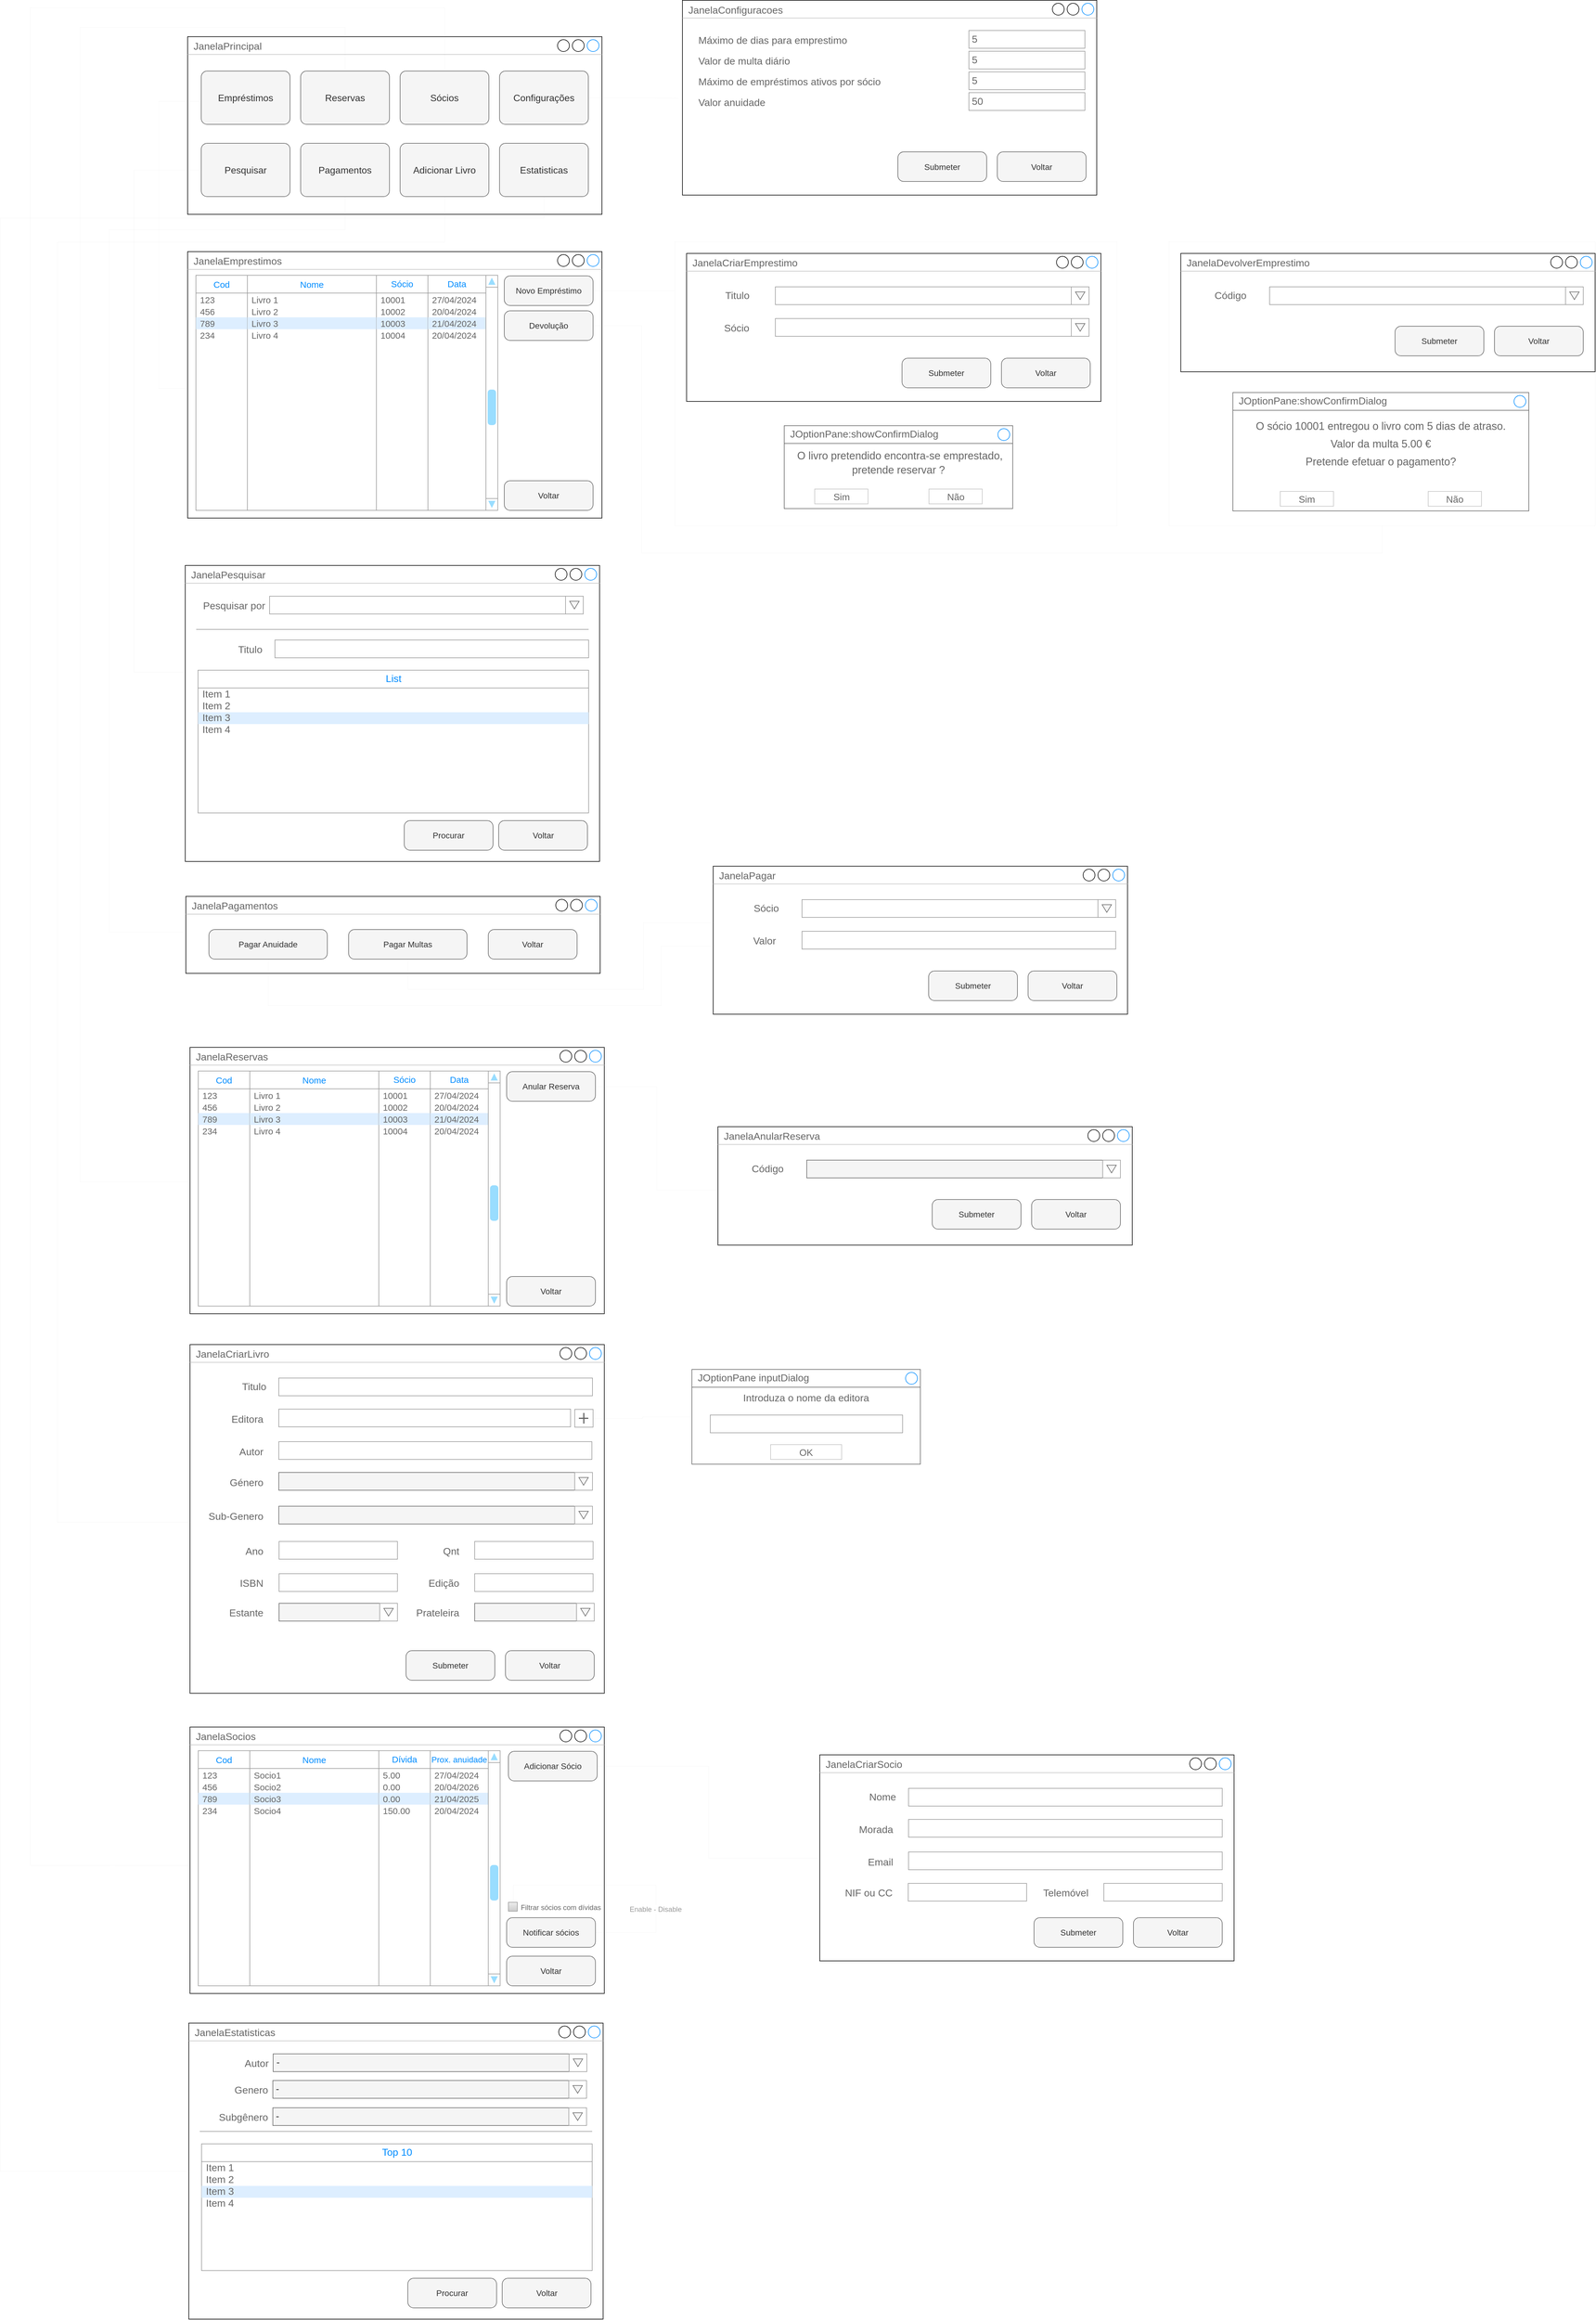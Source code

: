 <mxfile version="20.5.3" type="embed"><diagram id="23iRSUPoRavnBvh4doch" name="Page-1"><mxGraphModel dx="3324" dy="-2813" grid="0" gridSize="10" guides="1" tooltips="1" connect="1" arrows="1" fold="1" page="0" pageScale="1" pageWidth="827" pageHeight="1169" math="0" shadow="0"><root><mxCell id="0"/><mxCell id="1" parent="0"/><mxCell id="PDVYzoY3RleATE-HyURN-299" value="" style="rounded=0;whiteSpace=wrap;html=1;fillColor=none;dashed=1;strokeColor=#999999;align=center;verticalAlign=middle;fontFamily=Helvetica;fontSize=12;fontColor=default;labelBackgroundColor=default;strokeWidth=0;" parent="1" vertex="1"><mxGeometry x="120" y="4680" width="747" height="480" as="geometry"/></mxCell><mxCell id="PDVYzoY3RleATE-HyURN-58" value="" style="group" parent="1" connectable="0" vertex="1"><mxGeometry x="-703" y="4334" width="700" height="300" as="geometry"/></mxCell><mxCell id="PDVYzoY3RleATE-HyURN-44" value="JanelaPrincipal" style="strokeWidth=1;shadow=0;dashed=0;align=center;html=1;shape=mxgraph.mockup.containers.window;align=left;verticalAlign=top;spacingLeft=8;strokeColor2=#008cff;strokeColor3=#c4c4c4;fontColor=#666666;mainText=;fontSize=17;labelBackgroundColor=none;whiteSpace=wrap;" parent="PDVYzoY3RleATE-HyURN-58" vertex="1"><mxGeometry width="700" height="300" as="geometry"/></mxCell><mxCell id="PDVYzoY3RleATE-HyURN-45" value="Configurações" style="strokeWidth=1;shadow=0;dashed=0;align=center;html=1;shape=mxgraph.mockup.buttons.button;mainText=;buttonStyle=round;fontSize=16;fontStyle=0;whiteSpace=wrap;fillColor=#f5f5f5;fontColor=#333333;strokeColor=#666666;" parent="PDVYzoY3RleATE-HyURN-58" vertex="1"><mxGeometry x="527" y="58" width="150" height="90" as="geometry"/></mxCell><mxCell id="PDVYzoY3RleATE-HyURN-48" value="Sócios" style="strokeWidth=1;shadow=0;dashed=0;align=center;html=1;shape=mxgraph.mockup.buttons.button;mainText=;buttonStyle=round;fontSize=16;fontStyle=0;whiteSpace=wrap;fillColor=#f5f5f5;fontColor=#333333;strokeColor=#666666;" parent="PDVYzoY3RleATE-HyURN-58" vertex="1"><mxGeometry x="359" y="58" width="150" height="90" as="geometry"/></mxCell><mxCell id="PDVYzoY3RleATE-HyURN-52" value="Reservas" style="strokeWidth=1;shadow=0;dashed=0;align=center;html=1;shape=mxgraph.mockup.buttons.button;mainText=;buttonStyle=round;fontSize=16;fontStyle=0;whiteSpace=wrap;fillColor=#f5f5f5;fontColor=#333333;strokeColor=#666666;" parent="PDVYzoY3RleATE-HyURN-58" vertex="1"><mxGeometry x="191" y="58" width="150" height="90" as="geometry"/></mxCell><mxCell id="PDVYzoY3RleATE-HyURN-50" value="Empréstimos" style="strokeWidth=1;shadow=0;dashed=0;align=center;html=1;shape=mxgraph.mockup.buttons.button;mainText=;buttonStyle=round;fontSize=16;fontStyle=0;whiteSpace=wrap;fillColor=#f5f5f5;fontColor=#333333;strokeColor=#666666;" parent="PDVYzoY3RleATE-HyURN-58" vertex="1"><mxGeometry x="23" y="58" width="150" height="90" as="geometry"/></mxCell><mxCell id="PDVYzoY3RleATE-HyURN-46" value="Estatisticas" style="strokeWidth=1;shadow=0;dashed=0;align=center;html=1;shape=mxgraph.mockup.buttons.button;mainText=;buttonStyle=round;fontSize=16;fontStyle=0;whiteSpace=wrap;fillColor=#f5f5f5;fontColor=#333333;strokeColor=#666666;" parent="PDVYzoY3RleATE-HyURN-58" vertex="1"><mxGeometry x="527" y="180" width="150" height="90" as="geometry"/></mxCell><mxCell id="PDVYzoY3RleATE-HyURN-47" value="Adicionar Livro" style="strokeWidth=1;shadow=0;dashed=0;align=center;html=1;shape=mxgraph.mockup.buttons.button;mainText=;buttonStyle=round;fontSize=16;fontStyle=0;whiteSpace=wrap;fillColor=#f5f5f5;fontColor=#333333;strokeColor=#666666;" parent="PDVYzoY3RleATE-HyURN-58" vertex="1"><mxGeometry x="359" y="180" width="150" height="90" as="geometry"/></mxCell><mxCell id="PDVYzoY3RleATE-HyURN-49" value="Pesquisar" style="strokeWidth=1;shadow=0;dashed=0;align=center;html=1;shape=mxgraph.mockup.buttons.button;mainText=;buttonStyle=round;fontSize=16;fontStyle=0;whiteSpace=wrap;fillColor=#f5f5f5;fontColor=#333333;strokeColor=#666666;" parent="PDVYzoY3RleATE-HyURN-58" vertex="1"><mxGeometry x="23" y="180" width="150" height="90" as="geometry"/></mxCell><mxCell id="PDVYzoY3RleATE-HyURN-51" value="Pagamentos" style="strokeWidth=1;shadow=0;dashed=0;align=center;html=1;shape=mxgraph.mockup.buttons.button;mainText=;buttonStyle=round;fontSize=16;fontStyle=0;whiteSpace=wrap;fillColor=#f5f5f5;fontColor=#333333;strokeColor=#666666;" parent="PDVYzoY3RleATE-HyURN-58" vertex="1"><mxGeometry x="191" y="180" width="150" height="90" as="geometry"/></mxCell><mxCell id="PDVYzoY3RleATE-HyURN-68" value="" style="group;absoluteArcSize=0;" parent="1" connectable="0" vertex="1"><mxGeometry x="-703" y="4697" width="700" height="450" as="geometry"/></mxCell><mxCell id="PDVYzoY3RleATE-HyURN-69" value="JanelaEmprestimos" style="strokeWidth=1;shadow=0;dashed=0;align=center;html=1;shape=mxgraph.mockup.containers.window;align=left;verticalAlign=top;spacingLeft=8;strokeColor2=#008cff;strokeColor3=#c4c4c4;fontColor=#666666;mainText=;fontSize=17;labelBackgroundColor=none;whiteSpace=wrap;" parent="PDVYzoY3RleATE-HyURN-68" vertex="1"><mxGeometry width="700" height="450" as="geometry"/></mxCell><mxCell id="PDVYzoY3RleATE-HyURN-90" value="Voltar" style="strokeWidth=1;shadow=0;dashed=0;align=center;html=1;shape=mxgraph.mockup.buttons.button;mainText=;buttonStyle=round;fontSize=14;fontStyle=0;whiteSpace=wrap;fillColor=#f5f5f5;fontColor=#333333;strokeColor=#666666;" parent="PDVYzoY3RleATE-HyURN-68" vertex="1"><mxGeometry x="535" y="387" width="150" height="50" as="geometry"/></mxCell><mxCell id="PDVYzoY3RleATE-HyURN-97" value="Novo Empréstimo" style="strokeWidth=1;shadow=0;dashed=0;align=center;html=1;shape=mxgraph.mockup.buttons.button;mainText=;buttonStyle=round;fontSize=14;fontStyle=0;whiteSpace=wrap;fillColor=#f5f5f5;fontColor=#333333;strokeColor=#666666;" parent="PDVYzoY3RleATE-HyURN-68" vertex="1"><mxGeometry x="535" y="41" width="150" height="50" as="geometry"/></mxCell><mxCell id="PDVYzoY3RleATE-HyURN-98" value="Devolução" style="strokeWidth=1;shadow=0;dashed=0;align=center;html=1;shape=mxgraph.mockup.buttons.button;mainText=;buttonStyle=round;fontSize=14;fontStyle=0;whiteSpace=wrap;fillColor=#f5f5f5;fontColor=#333333;strokeColor=#666666;" parent="PDVYzoY3RleATE-HyURN-68" vertex="1"><mxGeometry x="535" y="100" width="150" height="50" as="geometry"/></mxCell><mxCell id="PDVYzoY3RleATE-HyURN-131" value="" style="group" parent="PDVYzoY3RleATE-HyURN-68" connectable="0" vertex="1"><mxGeometry x="14" y="41" width="510" height="396" as="geometry"/></mxCell><mxCell id="PDVYzoY3RleATE-HyURN-99" value="" style="strokeWidth=1;shadow=0;dashed=0;align=center;html=1;shape=mxgraph.mockup.forms.rrect;rSize=0;strokeColor=#999999;fillColor=#ffffff;fontSize=12;" parent="PDVYzoY3RleATE-HyURN-131" vertex="1"><mxGeometry width="87" height="396" as="geometry"/></mxCell><mxCell id="PDVYzoY3RleATE-HyURN-100" value="Cod" style="strokeWidth=1;shadow=0;dashed=0;align=center;html=1;shape=mxgraph.mockup.forms.rrect;rSize=0;strokeColor=#999999;fontColor=#008cff;fontSize=15;fillColor=#ffffff;resizeWidth=1;whiteSpace=wrap;" parent="PDVYzoY3RleATE-HyURN-99" vertex="1"><mxGeometry width="87" height="30" relative="1" as="geometry"><mxPoint y="-1" as="offset"/></mxGeometry></mxCell><mxCell id="PDVYzoY3RleATE-HyURN-101" value="123" style="strokeWidth=1;shadow=0;dashed=0;align=center;html=1;shape=mxgraph.mockup.forms.anchor;fontSize=15;fontColor=#666666;align=left;spacingLeft=5;resizeWidth=1;whiteSpace=wrap;" parent="PDVYzoY3RleATE-HyURN-99" vertex="1"><mxGeometry width="87" height="20" relative="1" as="geometry"><mxPoint y="30" as="offset"/></mxGeometry></mxCell><mxCell id="PDVYzoY3RleATE-HyURN-102" value="456" style="strokeWidth=1;shadow=0;dashed=0;align=center;html=1;shape=mxgraph.mockup.forms.anchor;fontSize=15;fontColor=#666666;align=left;spacingLeft=5;resizeWidth=1;whiteSpace=wrap;" parent="PDVYzoY3RleATE-HyURN-99" vertex="1"><mxGeometry width="87" height="20" relative="1" as="geometry"><mxPoint y="50" as="offset"/></mxGeometry></mxCell><mxCell id="PDVYzoY3RleATE-HyURN-103" value="789" style="strokeWidth=1;shadow=0;dashed=0;align=center;html=1;shape=mxgraph.mockup.forms.rrect;rSize=0;fontSize=15;fontColor=#666666;align=left;spacingLeft=5;fillColor=#ddeeff;strokeColor=none;resizeWidth=1;whiteSpace=wrap;" parent="PDVYzoY3RleATE-HyURN-99" vertex="1"><mxGeometry width="87" height="20" relative="1" as="geometry"><mxPoint y="70" as="offset"/></mxGeometry></mxCell><mxCell id="PDVYzoY3RleATE-HyURN-104" value="234" style="strokeWidth=1;shadow=0;dashed=0;align=center;html=1;shape=mxgraph.mockup.forms.anchor;fontSize=15;fontColor=#666666;align=left;spacingLeft=5;resizeWidth=1;whiteSpace=wrap;" parent="PDVYzoY3RleATE-HyURN-99" vertex="1"><mxGeometry width="87" height="20" relative="1" as="geometry"><mxPoint y="90" as="offset"/></mxGeometry></mxCell><mxCell id="PDVYzoY3RleATE-HyURN-111" value="" style="strokeWidth=1;shadow=0;dashed=0;align=center;shape=mxgraph.mockup.forms.rrect;rSize=0;strokeColor=#999999;fillColor=#ffffff;fontSize=11;html=1;" parent="PDVYzoY3RleATE-HyURN-131" vertex="1"><mxGeometry x="87" width="218" height="396" as="geometry"/></mxCell><mxCell id="PDVYzoY3RleATE-HyURN-112" value="Nome" style="strokeWidth=1;shadow=0;dashed=0;align=center;html=1;shape=mxgraph.mockup.forms.rrect;rSize=0;strokeColor=#999999;fontColor=#008cff;fontSize=15;fillColor=#ffffff;resizeWidth=1;whiteSpace=wrap;" parent="PDVYzoY3RleATE-HyURN-111" vertex="1"><mxGeometry width="218" height="30" relative="1" as="geometry"><mxPoint y="-1" as="offset"/></mxGeometry></mxCell><mxCell id="PDVYzoY3RleATE-HyURN-113" value="Livro 1" style="strokeWidth=1;shadow=0;dashed=0;align=center;html=1;shape=mxgraph.mockup.forms.anchor;fontSize=15;fontColor=#666666;align=left;spacingLeft=5;resizeWidth=1;whiteSpace=wrap;" parent="PDVYzoY3RleATE-HyURN-111" vertex="1"><mxGeometry width="218" height="20" relative="1" as="geometry"><mxPoint y="30" as="offset"/></mxGeometry></mxCell><mxCell id="PDVYzoY3RleATE-HyURN-114" value="Livro 2" style="strokeWidth=1;shadow=0;dashed=0;align=center;html=1;shape=mxgraph.mockup.forms.anchor;fontSize=15;fontColor=#666666;align=left;spacingLeft=5;resizeWidth=1;whiteSpace=wrap;" parent="PDVYzoY3RleATE-HyURN-111" vertex="1"><mxGeometry width="218" height="20" relative="1" as="geometry"><mxPoint y="50" as="offset"/></mxGeometry></mxCell><mxCell id="PDVYzoY3RleATE-HyURN-115" value="Livro 3" style="strokeWidth=1;shadow=0;dashed=0;align=center;html=1;shape=mxgraph.mockup.forms.rrect;rSize=0;fontSize=15;fontColor=#666666;align=left;spacingLeft=5;fillColor=#ddeeff;strokeColor=none;resizeWidth=1;whiteSpace=wrap;" parent="PDVYzoY3RleATE-HyURN-111" vertex="1"><mxGeometry width="218" height="20" relative="1" as="geometry"><mxPoint y="70" as="offset"/></mxGeometry></mxCell><mxCell id="PDVYzoY3RleATE-HyURN-116" value="Livro 4" style="strokeWidth=1;shadow=0;dashed=0;align=center;html=1;shape=mxgraph.mockup.forms.anchor;fontSize=15;fontColor=#666666;align=left;spacingLeft=5;resizeWidth=1;whiteSpace=wrap;" parent="PDVYzoY3RleATE-HyURN-111" vertex="1"><mxGeometry width="218" height="20" relative="1" as="geometry"><mxPoint y="90" as="offset"/></mxGeometry></mxCell><mxCell id="PDVYzoY3RleATE-HyURN-117" value="" style="strokeWidth=1;shadow=0;dashed=0;align=center;html=1;shape=mxgraph.mockup.forms.rrect;rSize=0;strokeColor=#999999;fillColor=#ffffff;fontSize=12;" parent="PDVYzoY3RleATE-HyURN-131" vertex="1"><mxGeometry x="305" width="87" height="396" as="geometry"/></mxCell><mxCell id="PDVYzoY3RleATE-HyURN-118" value="&lt;font style=&quot;font-size: 15px;&quot;&gt;Sócio&lt;/font&gt;" style="strokeWidth=1;shadow=0;dashed=0;align=center;html=1;shape=mxgraph.mockup.forms.rrect;rSize=0;strokeColor=#999999;fontColor=#008cff;fontSize=17;fillColor=#ffffff;resizeWidth=1;whiteSpace=wrap;" parent="PDVYzoY3RleATE-HyURN-117" vertex="1"><mxGeometry width="87" height="30" relative="1" as="geometry"><mxPoint y="-1" as="offset"/></mxGeometry></mxCell><mxCell id="PDVYzoY3RleATE-HyURN-119" value="10001" style="strokeWidth=1;shadow=0;dashed=0;align=center;html=1;shape=mxgraph.mockup.forms.anchor;fontSize=15;fontColor=#666666;align=left;spacingLeft=5;resizeWidth=1;whiteSpace=wrap;" parent="PDVYzoY3RleATE-HyURN-117" vertex="1"><mxGeometry width="87" height="20" relative="1" as="geometry"><mxPoint y="30" as="offset"/></mxGeometry></mxCell><mxCell id="PDVYzoY3RleATE-HyURN-120" value="10002" style="strokeWidth=1;shadow=0;dashed=0;align=center;html=1;shape=mxgraph.mockup.forms.anchor;fontSize=15;fontColor=#666666;align=left;spacingLeft=5;resizeWidth=1;whiteSpace=wrap;" parent="PDVYzoY3RleATE-HyURN-117" vertex="1"><mxGeometry width="87" height="20" relative="1" as="geometry"><mxPoint y="50" as="offset"/></mxGeometry></mxCell><mxCell id="PDVYzoY3RleATE-HyURN-121" value="10003" style="strokeWidth=1;shadow=0;dashed=0;align=center;html=1;shape=mxgraph.mockup.forms.rrect;rSize=0;fontSize=15;fontColor=#666666;align=left;spacingLeft=5;fillColor=#ddeeff;strokeColor=none;resizeWidth=1;whiteSpace=wrap;" parent="PDVYzoY3RleATE-HyURN-117" vertex="1"><mxGeometry width="87" height="20" relative="1" as="geometry"><mxPoint y="70" as="offset"/></mxGeometry></mxCell><mxCell id="PDVYzoY3RleATE-HyURN-122" value="10004" style="strokeWidth=1;shadow=0;dashed=0;align=center;html=1;shape=mxgraph.mockup.forms.anchor;fontSize=15;fontColor=#666666;align=left;spacingLeft=5;resizeWidth=1;whiteSpace=wrap;" parent="PDVYzoY3RleATE-HyURN-117" vertex="1"><mxGeometry width="87" height="20" relative="1" as="geometry"><mxPoint y="90" as="offset"/></mxGeometry></mxCell><mxCell id="PDVYzoY3RleATE-HyURN-123" value="" style="strokeWidth=1;shadow=0;dashed=0;align=center;html=1;shape=mxgraph.mockup.forms.rrect;rSize=0;strokeColor=#999999;fillColor=#ffffff;fontSize=12;" parent="PDVYzoY3RleATE-HyURN-131" vertex="1"><mxGeometry x="392" width="98" height="396" as="geometry"/></mxCell><mxCell id="PDVYzoY3RleATE-HyURN-124" value="&lt;font style=&quot;font-size: 15px;&quot;&gt;Data&lt;/font&gt;" style="strokeWidth=1;shadow=0;dashed=0;align=center;html=1;shape=mxgraph.mockup.forms.rrect;rSize=0;strokeColor=#999999;fontColor=#008cff;fontSize=17;fillColor=#ffffff;resizeWidth=1;whiteSpace=wrap;" parent="PDVYzoY3RleATE-HyURN-123" vertex="1"><mxGeometry width="98.0" height="30" relative="1" as="geometry"><mxPoint y="-1" as="offset"/></mxGeometry></mxCell><mxCell id="PDVYzoY3RleATE-HyURN-125" value="27/04/2024" style="strokeWidth=1;shadow=0;dashed=0;align=center;html=1;shape=mxgraph.mockup.forms.anchor;fontSize=15;fontColor=#666666;align=left;spacingLeft=5;resizeWidth=1;whiteSpace=wrap;" parent="PDVYzoY3RleATE-HyURN-123" vertex="1"><mxGeometry width="98.0" height="20" relative="1" as="geometry"><mxPoint y="30" as="offset"/></mxGeometry></mxCell><mxCell id="PDVYzoY3RleATE-HyURN-126" value="20/04/2024" style="strokeWidth=1;shadow=0;dashed=0;align=center;html=1;shape=mxgraph.mockup.forms.anchor;fontSize=15;fontColor=#666666;align=left;spacingLeft=5;resizeWidth=1;whiteSpace=wrap;" parent="PDVYzoY3RleATE-HyURN-123" vertex="1"><mxGeometry width="98.0" height="20" relative="1" as="geometry"><mxPoint y="50" as="offset"/></mxGeometry></mxCell><mxCell id="PDVYzoY3RleATE-HyURN-127" value="21/04/2024" style="strokeWidth=1;shadow=0;dashed=0;align=center;html=1;shape=mxgraph.mockup.forms.rrect;rSize=0;fontSize=15;fontColor=#666666;align=left;spacingLeft=5;fillColor=#ddeeff;strokeColor=none;resizeWidth=1;whiteSpace=wrap;" parent="PDVYzoY3RleATE-HyURN-123" vertex="1"><mxGeometry width="98.0" height="20" relative="1" as="geometry"><mxPoint y="70" as="offset"/></mxGeometry></mxCell><mxCell id="PDVYzoY3RleATE-HyURN-128" value="20/04/2024" style="strokeWidth=1;shadow=0;dashed=0;align=center;html=1;shape=mxgraph.mockup.forms.anchor;fontSize=15;fontColor=#666666;align=left;spacingLeft=5;resizeWidth=1;whiteSpace=wrap;" parent="PDVYzoY3RleATE-HyURN-123" vertex="1"><mxGeometry width="98.0" height="20" relative="1" as="geometry"><mxPoint y="90" as="offset"/></mxGeometry></mxCell><mxCell id="PDVYzoY3RleATE-HyURN-186" value="" style="verticalLabelPosition=bottom;shadow=0;dashed=0;align=center;html=1;verticalAlign=top;strokeWidth=1;shape=mxgraph.mockup.navigation.scrollBar;strokeColor=#999999;barPos=41.751;fillColor2=#99ddff;strokeColor2=none;direction=north;" parent="PDVYzoY3RleATE-HyURN-131" vertex="1"><mxGeometry x="490" y="-1" width="20" height="397" as="geometry"/></mxCell><mxCell id="PDVYzoY3RleATE-HyURN-165" style="rounded=0;orthogonalLoop=1;jettySize=auto;html=1;entryX=0;entryY=0.557;entryDx=0;entryDy=0;entryPerimeter=0;edgeStyle=orthogonalEdgeStyle;strokeColor=#999999;align=center;verticalAlign=middle;fontFamily=Helvetica;fontSize=12;fontColor=default;labelBackgroundColor=default;endArrow=none;endFill=0;dashed=1;fillColor=none;strokeWidth=0;" parent="1" source="PDVYzoY3RleATE-HyURN-134" target="PDVYzoY3RleATE-HyURN-49" edge="1"><mxGeometry relative="1" as="geometry"><Array as="points"><mxPoint x="-794" y="5407"/><mxPoint x="-794" y="4559"/><mxPoint x="-680" y="4559"/></Array></mxGeometry></mxCell><mxCell id="PDVYzoY3RleATE-HyURN-168" style="edgeStyle=orthogonalEdgeStyle;rounded=0;orthogonalLoop=1;jettySize=auto;html=1;entryX=0;entryY=0.513;entryDx=0;entryDy=0;entryPerimeter=0;dashed=1;strokeColor=#999999;align=center;verticalAlign=middle;fontFamily=Helvetica;fontSize=12;fontColor=default;labelBackgroundColor=default;endArrow=none;endFill=0;fillColor=none;strokeWidth=0;" parent="1" source="PDVYzoY3RleATE-HyURN-50" target="PDVYzoY3RleATE-HyURN-69" edge="1"><mxGeometry relative="1" as="geometry"><Array as="points"><mxPoint x="-752" y="4443"/><mxPoint x="-752" y="4928"/></Array></mxGeometry></mxCell><mxCell id="PDVYzoY3RleATE-HyURN-258" value="&lt;h1 style=&quot;color: var(--uv-styles-color-text-emphasis); font-family: &amp;quot;Google Sans&amp;quot;, arial, sans-serif; font-size: 18px; margin: 0px; padding: 0px; line-height: 24px; flex: 1 1 auto; overflow: hidden; text-overflow: ellipsis; display: -webkit-box; -webkit-box-orient: vertical; -webkit-line-clamp: 2;&quot; class=&quot;indIKd GW0XC cS4Vcb-pGL6qe-fwJd0c&quot;&gt;&lt;span style=&quot;font-weight: normal;&quot;&gt;&amp;nbsp;O livro pretendido encontra-se emprestado, pretende reservar ?&lt;/span&gt;&lt;/h1&gt;" style="strokeWidth=1;shadow=0;dashed=0;align=center;html=1;shape=mxgraph.mockup.containers.rrect;rSize=0;strokeColor=#666666;fontColor=#666666;fontSize=17;verticalAlign=top;whiteSpace=wrap;fillColor=#ffffff;spacingTop=32;" parent="1" vertex="1"><mxGeometry x="305" y="4991" width="386" height="140" as="geometry"/></mxCell><mxCell id="PDVYzoY3RleATE-HyURN-259" value="JOptionPane:showConfirmDialog" style="strokeWidth=1;shadow=0;dashed=0;align=center;html=1;shape=mxgraph.mockup.containers.rrect;rSize=0;fontSize=17;fontColor=#666666;strokeColor=#666666;align=left;spacingLeft=8;fillColor=none;resizeWidth=1;whiteSpace=wrap;" parent="PDVYzoY3RleATE-HyURN-258" vertex="1"><mxGeometry width="386" height="30" relative="1" as="geometry"/></mxCell><mxCell id="PDVYzoY3RleATE-HyURN-260" value="" style="shape=ellipse;strokeColor=#008cff;resizable=0;fillColor=none;html=1;" parent="PDVYzoY3RleATE-HyURN-259" vertex="1"><mxGeometry x="1" y="0.5" width="20" height="20" relative="1" as="geometry"><mxPoint x="-25" y="-10" as="offset"/></mxGeometry></mxCell><mxCell id="PDVYzoY3RleATE-HyURN-261" value="Sim" style="strokeWidth=1;shadow=0;dashed=0;align=center;html=1;shape=mxgraph.mockup.containers.rrect;rSize=0;fontSize=16;fontColor=#666666;strokeColor=#c4c4c4;whiteSpace=wrap;fillColor=none;" parent="PDVYzoY3RleATE-HyURN-258" vertex="1"><mxGeometry x="0.25" y="1" width="90" height="25" relative="1" as="geometry"><mxPoint x="-45" y="-33" as="offset"/></mxGeometry></mxCell><mxCell id="PDVYzoY3RleATE-HyURN-262" value="Não" style="strokeWidth=1;shadow=0;dashed=0;align=center;html=1;shape=mxgraph.mockup.containers.rrect;rSize=0;fontSize=16;fontColor=#666666;strokeColor=#c4c4c4;whiteSpace=wrap;fillColor=none;" parent="PDVYzoY3RleATE-HyURN-258" vertex="1"><mxGeometry x="0.75" y="1" width="90" height="25" relative="1" as="geometry"><mxPoint x="-45" y="-33" as="offset"/></mxGeometry></mxCell><mxCell id="PDVYzoY3RleATE-HyURN-298" value="" style="group" parent="1" connectable="0" vertex="1"><mxGeometry x="140" y="4700" width="700" height="250" as="geometry"/></mxCell><mxCell id="PDVYzoY3RleATE-HyURN-264" value="JanelaCriarEmprestimo" style="strokeWidth=1;shadow=0;dashed=0;align=center;html=1;shape=mxgraph.mockup.containers.window;align=left;verticalAlign=top;spacingLeft=8;strokeColor2=#008cff;strokeColor3=#c4c4c4;fontColor=#666666;mainText=;fontSize=17;labelBackgroundColor=none;whiteSpace=wrap;" parent="PDVYzoY3RleATE-HyURN-298" vertex="1"><mxGeometry width="700" height="250" as="geometry"/></mxCell><mxCell id="PDVYzoY3RleATE-HyURN-267" value="Voltar" style="strokeWidth=1;shadow=0;dashed=0;align=center;html=1;shape=mxgraph.mockup.buttons.button;mainText=;buttonStyle=round;fontSize=14;fontStyle=0;whiteSpace=wrap;fillColor=#f5f5f5;fontColor=#333333;strokeColor=#666666;" parent="PDVYzoY3RleATE-HyURN-298" vertex="1"><mxGeometry x="532" y="177" width="150" height="50" as="geometry"/></mxCell><mxCell id="PDVYzoY3RleATE-HyURN-268" value="Submeter" style="strokeWidth=1;shadow=0;dashed=0;align=center;html=1;shape=mxgraph.mockup.buttons.button;mainText=;buttonStyle=round;fontSize=14;fontStyle=0;whiteSpace=wrap;fillColor=#f5f5f5;fontColor=#333333;strokeColor=#666666;" parent="PDVYzoY3RleATE-HyURN-298" vertex="1"><mxGeometry x="364" y="177" width="150" height="50" as="geometry"/></mxCell><mxCell id="PDVYzoY3RleATE-HyURN-275" value="&lt;span style=&quot;color: rgb(102, 102, 102); font-family: Helvetica; font-size: 17px; font-style: normal; font-variant-ligatures: normal; font-variant-caps: normal; font-weight: 400; letter-spacing: normal; orphans: 2; text-indent: 0px; text-transform: none; widows: 2; word-spacing: 0px; -webkit-text-stroke-width: 0px; white-space: normal; background-color: rgb(255, 255, 255); text-decoration-thickness: initial; text-decoration-style: initial; text-decoration-color: initial; float: none; display: inline !important;&quot;&gt;Titulo&amp;nbsp;&lt;/span&gt;" style="text;whiteSpace=wrap;html=1;align=right;" parent="PDVYzoY3RleATE-HyURN-298" vertex="1"><mxGeometry x="25" y="55" width="88" height="30" as="geometry"/></mxCell><mxCell id="PDVYzoY3RleATE-HyURN-276" value="&lt;span style=&quot;color: rgb(102, 102, 102); font-family: Helvetica; font-size: 17px; font-style: normal; font-variant-ligatures: normal; font-variant-caps: normal; font-weight: 400; letter-spacing: normal; orphans: 2; text-indent: 0px; text-transform: none; widows: 2; word-spacing: 0px; -webkit-text-stroke-width: 0px; white-space: normal; background-color: rgb(255, 255, 255); text-decoration-thickness: initial; text-decoration-style: initial; text-decoration-color: initial; float: none; display: inline !important;&quot;&gt;Sócio&lt;/span&gt;" style="text;whiteSpace=wrap;html=1;align=right;" parent="PDVYzoY3RleATE-HyURN-298" vertex="1"><mxGeometry x="30" y="110" width="78" height="30" as="geometry"/></mxCell><mxCell id="PDVYzoY3RleATE-HyURN-286" value="" style="group" parent="PDVYzoY3RleATE-HyURN-298" connectable="0" vertex="1"><mxGeometry x="150" y="56.5" width="530" height="30" as="geometry"/></mxCell><mxCell id="PDVYzoY3RleATE-HyURN-287" value="" style="strokeWidth=1;shadow=0;dashed=0;align=center;html=1;shape=mxgraph.mockup.forms.pwField;strokeColor=#999999;mainText=;align=left;fontColor=#666666;fontSize=17;spacingLeft=3;" parent="PDVYzoY3RleATE-HyURN-286" vertex="1"><mxGeometry width="530" height="30" as="geometry"/></mxCell><mxCell id="PDVYzoY3RleATE-HyURN-288" value="" style="group" parent="PDVYzoY3RleATE-HyURN-286" connectable="0" vertex="1"><mxGeometry x="500" width="30" height="30" as="geometry"/></mxCell><mxCell id="PDVYzoY3RleATE-HyURN-289" value="" style="whiteSpace=wrap;html=1;aspect=fixed;shadow=0;dashed=0;strokeColor=#999999;strokeWidth=1;align=left;verticalAlign=middle;spacingLeft=3;fontFamily=Helvetica;fontSize=17;fontColor=#666666;fillColor=default;" parent="PDVYzoY3RleATE-HyURN-288" vertex="1"><mxGeometry width="30" height="30" as="geometry"/></mxCell><mxCell id="PDVYzoY3RleATE-HyURN-290" value="" style="triangle;whiteSpace=wrap;html=1;rotation=90;shadow=0;dashed=0;strokeColor=#666666;strokeWidth=1;align=left;verticalAlign=middle;spacingLeft=3;fontFamily=Helvetica;fontSize=17;fontColor=#333333;fillColor=#f5f5f5;" parent="PDVYzoY3RleATE-HyURN-288" vertex="1"><mxGeometry x="8.5" y="7" width="13" height="16" as="geometry"/></mxCell><mxCell id="PDVYzoY3RleATE-HyURN-291" value="" style="group" parent="PDVYzoY3RleATE-HyURN-298" connectable="0" vertex="1"><mxGeometry x="150" y="110" width="530" height="30" as="geometry"/></mxCell><mxCell id="PDVYzoY3RleATE-HyURN-292" value="" style="strokeWidth=1;shadow=0;dashed=0;align=center;html=1;shape=mxgraph.mockup.forms.pwField;strokeColor=#999999;mainText=;align=left;fontColor=#666666;fontSize=17;spacingLeft=3;" parent="PDVYzoY3RleATE-HyURN-291" vertex="1"><mxGeometry width="530" height="30" as="geometry"/></mxCell><mxCell id="PDVYzoY3RleATE-HyURN-293" value="" style="group" parent="PDVYzoY3RleATE-HyURN-291" connectable="0" vertex="1"><mxGeometry x="500" width="30" height="30" as="geometry"/></mxCell><mxCell id="PDVYzoY3RleATE-HyURN-294" value="" style="whiteSpace=wrap;html=1;aspect=fixed;shadow=0;dashed=0;strokeColor=#999999;strokeWidth=1;align=left;verticalAlign=middle;spacingLeft=3;fontFamily=Helvetica;fontSize=17;fontColor=#666666;fillColor=default;" parent="PDVYzoY3RleATE-HyURN-293" vertex="1"><mxGeometry width="30" height="30" as="geometry"/></mxCell><mxCell id="PDVYzoY3RleATE-HyURN-295" value="" style="triangle;whiteSpace=wrap;html=1;rotation=90;shadow=0;dashed=0;strokeColor=#666666;strokeWidth=1;align=left;verticalAlign=middle;spacingLeft=3;fontFamily=Helvetica;fontSize=17;fontColor=#333333;fillColor=#f5f5f5;" parent="PDVYzoY3RleATE-HyURN-293" vertex="1"><mxGeometry x="8.5" y="7" width="13" height="16" as="geometry"/></mxCell><mxCell id="PDVYzoY3RleATE-HyURN-300" style="edgeStyle=orthogonalEdgeStyle;rounded=0;orthogonalLoop=1;jettySize=auto;html=1;entryX=-0.002;entryY=0.173;entryDx=0;entryDy=0;entryPerimeter=0;dashed=1;dashPattern=1 1;strokeColor=#999999;align=center;verticalAlign=middle;fontFamily=Helvetica;fontSize=12;fontColor=default;labelBackgroundColor=default;endArrow=none;endFill=0;fillColor=none;strokeWidth=0;" parent="1" source="PDVYzoY3RleATE-HyURN-97" target="PDVYzoY3RleATE-HyURN-299" edge="1"><mxGeometry relative="1" as="geometry"/></mxCell><mxCell id="PDVYzoY3RleATE-HyURN-302" value="" style="group" parent="1" connectable="0" vertex="1"><mxGeometry x="-707" y="5227" width="700" height="500" as="geometry"/></mxCell><mxCell id="PDVYzoY3RleATE-HyURN-134" value="JanelaPesquisar" style="strokeWidth=1;shadow=0;dashed=0;align=center;html=1;shape=mxgraph.mockup.containers.window;align=left;verticalAlign=top;spacingLeft=8;strokeColor2=#008cff;strokeColor3=#c4c4c4;fontColor=#666666;mainText=;fontSize=17;labelBackgroundColor=none;whiteSpace=wrap;" parent="PDVYzoY3RleATE-HyURN-302" vertex="1"><mxGeometry width="700" height="500" as="geometry"/></mxCell><mxCell id="PDVYzoY3RleATE-HyURN-135" value="Voltar" style="strokeWidth=1;shadow=0;dashed=0;align=center;html=1;shape=mxgraph.mockup.buttons.button;mainText=;buttonStyle=round;fontSize=14;fontStyle=0;whiteSpace=wrap;fillColor=#f5f5f5;fontColor=#333333;strokeColor=#666666;" parent="PDVYzoY3RleATE-HyURN-302" vertex="1"><mxGeometry x="529.5" y="431" width="150" height="50" as="geometry"/></mxCell><mxCell id="PDVYzoY3RleATE-HyURN-188" value="" style="strokeWidth=1;shadow=0;dashed=0;align=center;html=1;shape=mxgraph.mockup.forms.pwField;strokeColor=#999999;mainText=;align=left;fontColor=#666666;fontSize=17;spacingLeft=3;" parent="PDVYzoY3RleATE-HyURN-302" vertex="1"><mxGeometry x="151.5" y="126" width="530" height="30" as="geometry"/></mxCell><mxCell id="PDVYzoY3RleATE-HyURN-189" value="&lt;span style=&quot;color: rgb(102, 102, 102); font-family: Helvetica; font-size: 17px; font-style: normal; font-variant-ligatures: normal; font-variant-caps: normal; font-weight: 400; letter-spacing: normal; orphans: 2; text-indent: 0px; text-transform: none; widows: 2; word-spacing: 0px; -webkit-text-stroke-width: 0px; white-space: normal; background-color: rgb(255, 255, 255); text-decoration-thickness: initial; text-decoration-style: initial; text-decoration-color: initial; float: none; display: inline !important;&quot;&gt;Titulo&amp;nbsp;&lt;/span&gt;" style="text;whiteSpace=wrap;html=1;align=right;" parent="PDVYzoY3RleATE-HyURN-302" vertex="1"><mxGeometry x="16.5" y="126" width="120" height="30" as="geometry"/></mxCell><mxCell id="PDVYzoY3RleATE-HyURN-220" value="Procurar" style="strokeWidth=1;shadow=0;dashed=0;align=center;html=1;shape=mxgraph.mockup.buttons.button;mainText=;buttonStyle=round;fontSize=14;fontStyle=0;whiteSpace=wrap;fillColor=#f5f5f5;fontColor=#333333;strokeColor=#666666;" parent="PDVYzoY3RleATE-HyURN-302" vertex="1"><mxGeometry x="370" y="431" width="150" height="50" as="geometry"/></mxCell><mxCell id="PDVYzoY3RleATE-HyURN-221" value="&lt;span style=&quot;color: rgb(102, 102, 102); font-family: Helvetica; font-size: 17px; font-style: normal; font-variant-ligatures: normal; font-variant-caps: normal; font-weight: 400; letter-spacing: normal; orphans: 2; text-indent: 0px; text-transform: none; widows: 2; word-spacing: 0px; -webkit-text-stroke-width: 0px; white-space: normal; background-color: rgb(255, 255, 255); text-decoration-thickness: initial; text-decoration-style: initial; text-decoration-color: initial; float: none; display: inline !important;&quot;&gt;Pesquisar por&lt;/span&gt;" style="text;whiteSpace=wrap;html=1;align=right;" parent="PDVYzoY3RleATE-HyURN-302" vertex="1"><mxGeometry x="16.5" y="52" width="120" height="30" as="geometry"/></mxCell><mxCell id="PDVYzoY3RleATE-HyURN-225" value="" style="verticalLabelPosition=bottom;shadow=0;dashed=0;align=center;html=1;verticalAlign=top;strokeWidth=1;shape=mxgraph.mockup.markup.line;strokeColor=#999999;" parent="PDVYzoY3RleATE-HyURN-302" vertex="1"><mxGeometry x="18.5" y="98" width="663" height="20" as="geometry"/></mxCell><mxCell id="PDVYzoY3RleATE-HyURN-226" value="" style="strokeWidth=1;shadow=0;dashed=0;align=center;html=1;shape=mxgraph.mockup.forms.rrect;rSize=0;strokeColor=#999999;fillColor=#ffffff;" parent="PDVYzoY3RleATE-HyURN-302" vertex="1"><mxGeometry x="21.5" y="178" width="660" height="240" as="geometry"/></mxCell><mxCell id="PDVYzoY3RleATE-HyURN-227" value="List" style="strokeWidth=1;shadow=0;dashed=0;align=center;html=1;shape=mxgraph.mockup.forms.rrect;rSize=0;strokeColor=#999999;fontColor=#008cff;fontSize=17;fillColor=#ffffff;resizeWidth=1;whiteSpace=wrap;" parent="PDVYzoY3RleATE-HyURN-226" vertex="1"><mxGeometry width="660.0" height="30" relative="1" as="geometry"><mxPoint y="-1" as="offset"/></mxGeometry></mxCell><mxCell id="PDVYzoY3RleATE-HyURN-228" value="Item 1" style="strokeWidth=1;shadow=0;dashed=0;align=center;html=1;shape=mxgraph.mockup.forms.anchor;fontSize=17;fontColor=#666666;align=left;spacingLeft=5;resizeWidth=1;whiteSpace=wrap;" parent="PDVYzoY3RleATE-HyURN-226" vertex="1"><mxGeometry width="660.0" height="20" relative="1" as="geometry"><mxPoint y="30" as="offset"/></mxGeometry></mxCell><mxCell id="PDVYzoY3RleATE-HyURN-229" value="Item 2" style="strokeWidth=1;shadow=0;dashed=0;align=center;html=1;shape=mxgraph.mockup.forms.anchor;fontSize=17;fontColor=#666666;align=left;spacingLeft=5;resizeWidth=1;whiteSpace=wrap;" parent="PDVYzoY3RleATE-HyURN-226" vertex="1"><mxGeometry width="660.0" height="20" relative="1" as="geometry"><mxPoint y="50" as="offset"/></mxGeometry></mxCell><mxCell id="PDVYzoY3RleATE-HyURN-230" value="Item 3" style="strokeWidth=1;shadow=0;dashed=0;align=center;html=1;shape=mxgraph.mockup.forms.rrect;rSize=0;fontSize=17;fontColor=#666666;align=left;spacingLeft=5;fillColor=#ddeeff;strokeColor=none;resizeWidth=1;whiteSpace=wrap;" parent="PDVYzoY3RleATE-HyURN-226" vertex="1"><mxGeometry width="660.0" height="20" relative="1" as="geometry"><mxPoint y="70" as="offset"/></mxGeometry></mxCell><mxCell id="PDVYzoY3RleATE-HyURN-231" value="Item 4" style="strokeWidth=1;shadow=0;dashed=0;align=center;html=1;shape=mxgraph.mockup.forms.anchor;fontSize=17;fontColor=#666666;align=left;spacingLeft=5;resizeWidth=1;whiteSpace=wrap;" parent="PDVYzoY3RleATE-HyURN-226" vertex="1"><mxGeometry width="660.0" height="20" relative="1" as="geometry"><mxPoint y="90" as="offset"/></mxGeometry></mxCell><mxCell id="PDVYzoY3RleATE-HyURN-285" value="" style="group" parent="PDVYzoY3RleATE-HyURN-302" connectable="0" vertex="1"><mxGeometry x="142.5" y="52" width="530" height="30" as="geometry"/></mxCell><mxCell id="PDVYzoY3RleATE-HyURN-281" value="" style="strokeWidth=1;shadow=0;dashed=0;align=center;html=1;shape=mxgraph.mockup.forms.pwField;strokeColor=#999999;mainText=;align=left;fontColor=#666666;fontSize=17;spacingLeft=3;" parent="PDVYzoY3RleATE-HyURN-285" vertex="1"><mxGeometry width="530" height="30" as="geometry"/></mxCell><mxCell id="PDVYzoY3RleATE-HyURN-284" value="" style="group" parent="PDVYzoY3RleATE-HyURN-285" connectable="0" vertex="1"><mxGeometry x="500" width="30" height="30" as="geometry"/></mxCell><mxCell id="PDVYzoY3RleATE-HyURN-282" value="" style="whiteSpace=wrap;html=1;aspect=fixed;shadow=0;dashed=0;strokeColor=#999999;strokeWidth=1;align=left;verticalAlign=middle;spacingLeft=3;fontFamily=Helvetica;fontSize=17;fontColor=#666666;fillColor=default;" parent="PDVYzoY3RleATE-HyURN-284" vertex="1"><mxGeometry width="30" height="30" as="geometry"/></mxCell><mxCell id="PDVYzoY3RleATE-HyURN-283" value="" style="triangle;whiteSpace=wrap;html=1;rotation=90;shadow=0;dashed=0;strokeColor=#666666;strokeWidth=1;align=left;verticalAlign=middle;spacingLeft=3;fontFamily=Helvetica;fontSize=17;fontColor=#333333;fillColor=#f5f5f5;" parent="PDVYzoY3RleATE-HyURN-284" vertex="1"><mxGeometry x="8.5" y="7" width="13" height="16" as="geometry"/></mxCell><mxCell id="PDVYzoY3RleATE-HyURN-303" value="" style="rounded=0;whiteSpace=wrap;html=1;fillColor=none;dashed=1;strokeColor=#999999;align=center;verticalAlign=middle;fontFamily=Helvetica;fontSize=12;fontColor=default;labelBackgroundColor=default;strokeWidth=0;" parent="1" vertex="1"><mxGeometry x="955" y="4680" width="720" height="480" as="geometry"/></mxCell><mxCell id="PDVYzoY3RleATE-HyURN-304" value="&lt;h1 style=&quot;margin: 0px; padding: 0px; line-height: 24px; flex: 1 1 auto; overflow: hidden; text-overflow: ellipsis; display: -webkit-box; -webkit-box-orient: vertical; -webkit-line-clamp: 2;&quot; class=&quot;indIKd GW0XC cS4Vcb-pGL6qe-fwJd0c&quot;&gt;&lt;font face=&quot;Google Sans, arial, sans-serif&quot;&gt;&lt;span style=&quot;font-size: 18px; font-weight: 400;&quot;&gt;O sócio 10001 entregou o livro com 5 dias de atraso.&lt;/span&gt;&lt;/font&gt;&lt;/h1&gt;&lt;h1 style=&quot;margin: 0px; padding: 0px; line-height: 24px; flex: 1 1 auto; overflow: hidden; text-overflow: ellipsis; display: -webkit-box; -webkit-box-orient: vertical; -webkit-line-clamp: 2;&quot; class=&quot;indIKd GW0XC cS4Vcb-pGL6qe-fwJd0c&quot;&gt;&lt;font face=&quot;Google Sans, arial, sans-serif&quot;&gt;&lt;span style=&quot;font-size: 18px; font-weight: 400;&quot;&gt;Valor da multa 5.00 €&lt;/span&gt;&lt;/font&gt;&lt;/h1&gt;&lt;h1 style=&quot;margin: 0px; padding: 0px; line-height: 24px; flex: 1 1 auto; overflow: hidden; text-overflow: ellipsis; display: -webkit-box; -webkit-box-orient: vertical; -webkit-line-clamp: 2;&quot; class=&quot;indIKd GW0XC cS4Vcb-pGL6qe-fwJd0c&quot;&gt;&lt;font face=&quot;Google Sans, arial, sans-serif&quot;&gt;&lt;span style=&quot;font-size: 18px; font-weight: 400;&quot;&gt;Pretende efetuar o pagamento?&lt;/span&gt;&lt;/font&gt;&lt;/h1&gt;" style="strokeWidth=1;shadow=0;dashed=0;align=center;html=1;shape=mxgraph.mockup.containers.rrect;rSize=0;strokeColor=#666666;fontColor=#666666;fontSize=17;verticalAlign=top;whiteSpace=wrap;fillColor=#ffffff;spacingTop=32;" parent="1" vertex="1"><mxGeometry x="1063" y="4935" width="500" height="200" as="geometry"/></mxCell><mxCell id="PDVYzoY3RleATE-HyURN-305" value="JOptionPane:showConfirmDialog" style="strokeWidth=1;shadow=0;dashed=0;align=center;html=1;shape=mxgraph.mockup.containers.rrect;rSize=0;fontSize=17;fontColor=#666666;strokeColor=#666666;align=left;spacingLeft=8;fillColor=none;resizeWidth=1;whiteSpace=wrap;" parent="PDVYzoY3RleATE-HyURN-304" vertex="1"><mxGeometry width="500" height="30" relative="1" as="geometry"/></mxCell><mxCell id="PDVYzoY3RleATE-HyURN-306" value="" style="shape=ellipse;strokeColor=#008cff;resizable=0;fillColor=none;html=1;" parent="PDVYzoY3RleATE-HyURN-305" vertex="1"><mxGeometry x="1" y="0.5" width="20" height="20" relative="1" as="geometry"><mxPoint x="-25" y="-10" as="offset"/></mxGeometry></mxCell><mxCell id="PDVYzoY3RleATE-HyURN-307" value="Sim" style="strokeWidth=1;shadow=0;dashed=0;align=center;html=1;shape=mxgraph.mockup.containers.rrect;rSize=0;fontSize=16;fontColor=#666666;strokeColor=#c4c4c4;whiteSpace=wrap;fillColor=none;" parent="PDVYzoY3RleATE-HyURN-304" vertex="1"><mxGeometry x="0.25" y="1" width="90" height="25" relative="1" as="geometry"><mxPoint x="-45" y="-33" as="offset"/></mxGeometry></mxCell><mxCell id="PDVYzoY3RleATE-HyURN-308" value="Não" style="strokeWidth=1;shadow=0;dashed=0;align=center;html=1;shape=mxgraph.mockup.containers.rrect;rSize=0;fontSize=16;fontColor=#666666;strokeColor=#c4c4c4;whiteSpace=wrap;fillColor=none;" parent="PDVYzoY3RleATE-HyURN-304" vertex="1"><mxGeometry x="0.75" y="1" width="90" height="25" relative="1" as="geometry"><mxPoint x="-45" y="-33" as="offset"/></mxGeometry></mxCell><mxCell id="PDVYzoY3RleATE-HyURN-325" style="edgeStyle=orthogonalEdgeStyle;rounded=0;orthogonalLoop=1;jettySize=auto;html=1;entryX=0.5;entryY=1;entryDx=0;entryDy=0;dashed=1;strokeColor=#999999;align=center;verticalAlign=middle;fontFamily=Helvetica;fontSize=12;fontColor=default;labelBackgroundColor=default;endArrow=none;endFill=0;fillColor=none;strokeWidth=0;" parent="1" source="PDVYzoY3RleATE-HyURN-98" target="PDVYzoY3RleATE-HyURN-303" edge="1"><mxGeometry relative="1" as="geometry"><Array as="points"><mxPoint x="64" y="4822"/><mxPoint x="64" y="5206"/><mxPoint x="1315" y="5206"/></Array></mxGeometry></mxCell><mxCell id="PDVYzoY3RleATE-HyURN-329" value="" style="group" parent="1" connectable="0" vertex="1"><mxGeometry x="975" y="4700" width="700" height="200" as="geometry"/></mxCell><mxCell id="PDVYzoY3RleATE-HyURN-310" value="JanelaDevolverEmprestimo" style="strokeWidth=1;shadow=0;dashed=0;align=center;html=1;shape=mxgraph.mockup.containers.window;align=left;verticalAlign=top;spacingLeft=8;strokeColor2=#008cff;strokeColor3=#c4c4c4;fontColor=#666666;mainText=;fontSize=17;labelBackgroundColor=none;whiteSpace=wrap;" parent="PDVYzoY3RleATE-HyURN-329" vertex="1"><mxGeometry width="700" height="200" as="geometry"/></mxCell><mxCell id="PDVYzoY3RleATE-HyURN-311" value="Voltar" style="strokeWidth=1;shadow=0;dashed=0;align=center;html=1;shape=mxgraph.mockup.buttons.button;mainText=;buttonStyle=round;fontSize=14;fontStyle=0;whiteSpace=wrap;fillColor=#f5f5f5;fontColor=#333333;strokeColor=#666666;" parent="PDVYzoY3RleATE-HyURN-329" vertex="1"><mxGeometry x="530" y="123" width="150" height="50" as="geometry"/></mxCell><mxCell id="PDVYzoY3RleATE-HyURN-312" value="Submeter" style="strokeWidth=1;shadow=0;dashed=0;align=center;html=1;shape=mxgraph.mockup.buttons.button;mainText=;buttonStyle=round;fontSize=14;fontStyle=0;whiteSpace=wrap;fillColor=#f5f5f5;fontColor=#333333;strokeColor=#666666;" parent="PDVYzoY3RleATE-HyURN-329" vertex="1"><mxGeometry x="362" y="123" width="150" height="50" as="geometry"/></mxCell><mxCell id="PDVYzoY3RleATE-HyURN-313" value="&lt;span style=&quot;color: rgb(102, 102, 102); font-family: Helvetica; font-size: 17px; font-style: normal; font-variant-ligatures: normal; font-variant-caps: normal; font-weight: 400; letter-spacing: normal; orphans: 2; text-indent: 0px; text-transform: none; widows: 2; word-spacing: 0px; -webkit-text-stroke-width: 0px; white-space: normal; background-color: rgb(255, 255, 255); text-decoration-thickness: initial; text-decoration-style: initial; text-decoration-color: initial; float: none; display: inline !important;&quot;&gt;Código&lt;/span&gt;" style="text;whiteSpace=wrap;html=1;align=right;" parent="PDVYzoY3RleATE-HyURN-329" vertex="1"><mxGeometry x="25" y="55" width="88" height="30" as="geometry"/></mxCell><mxCell id="PDVYzoY3RleATE-HyURN-315" value="" style="group" parent="PDVYzoY3RleATE-HyURN-329" connectable="0" vertex="1"><mxGeometry x="150" y="56.5" width="530" height="30" as="geometry"/></mxCell><mxCell id="PDVYzoY3RleATE-HyURN-316" value="" style="strokeWidth=1;shadow=0;dashed=0;align=center;html=1;shape=mxgraph.mockup.forms.pwField;strokeColor=#999999;mainText=;align=left;fontColor=#666666;fontSize=17;spacingLeft=3;" parent="PDVYzoY3RleATE-HyURN-315" vertex="1"><mxGeometry width="530" height="30" as="geometry"/></mxCell><mxCell id="PDVYzoY3RleATE-HyURN-317" value="" style="group" parent="PDVYzoY3RleATE-HyURN-315" connectable="0" vertex="1"><mxGeometry x="500" width="30" height="30" as="geometry"/></mxCell><mxCell id="PDVYzoY3RleATE-HyURN-318" value="" style="whiteSpace=wrap;html=1;aspect=fixed;shadow=0;dashed=0;strokeColor=#999999;strokeWidth=1;align=left;verticalAlign=middle;spacingLeft=3;fontFamily=Helvetica;fontSize=17;fontColor=#666666;fillColor=default;" parent="PDVYzoY3RleATE-HyURN-317" vertex="1"><mxGeometry width="30" height="30" as="geometry"/></mxCell><mxCell id="PDVYzoY3RleATE-HyURN-319" value="" style="triangle;whiteSpace=wrap;html=1;rotation=90;shadow=0;dashed=0;strokeColor=#666666;strokeWidth=1;align=left;verticalAlign=middle;spacingLeft=3;fontFamily=Helvetica;fontSize=17;fontColor=#333333;fillColor=#f5f5f5;" parent="PDVYzoY3RleATE-HyURN-317" vertex="1"><mxGeometry x="8.5" y="7" width="13" height="16" as="geometry"/></mxCell><mxCell id="PDVYzoY3RleATE-HyURN-368" style="edgeStyle=orthogonalEdgeStyle;rounded=0;orthogonalLoop=1;jettySize=auto;html=1;entryX=-0.011;entryY=0.502;entryDx=0;entryDy=0;entryPerimeter=0;dashed=1;dashPattern=1 1;strokeColor=#999999;align=center;verticalAlign=middle;fontFamily=Helvetica;fontSize=12;fontColor=default;labelBackgroundColor=default;endArrow=none;endFill=0;fillColor=none;strokeWidth=0;" parent="1" source="PDVYzoY3RleATE-HyURN-45" target="PDVYzoY3RleATE-HyURN-344" edge="1"><mxGeometry relative="1" as="geometry"/></mxCell><mxCell id="PDVYzoY3RleATE-HyURN-397" value="" style="group" parent="1" connectable="0" vertex="1"><mxGeometry x="-706" y="5786" width="700" height="130" as="geometry"/></mxCell><mxCell id="PDVYzoY3RleATE-HyURN-380" value="JanelaPagamentos" style="strokeWidth=1;shadow=0;dashed=0;align=center;html=1;shape=mxgraph.mockup.containers.window;align=left;verticalAlign=top;spacingLeft=8;strokeColor2=#008cff;strokeColor3=#c4c4c4;fontColor=#666666;mainText=;fontSize=17;labelBackgroundColor=none;whiteSpace=wrap;" parent="PDVYzoY3RleATE-HyURN-397" vertex="1"><mxGeometry width="700" height="130" as="geometry"/></mxCell><mxCell id="PDVYzoY3RleATE-HyURN-381" value="Voltar" style="strokeWidth=1;shadow=0;dashed=0;align=center;html=1;shape=mxgraph.mockup.buttons.button;mainText=;buttonStyle=round;fontSize=14;fontStyle=0;whiteSpace=wrap;fillColor=#f5f5f5;fontColor=#333333;strokeColor=#666666;" parent="PDVYzoY3RleATE-HyURN-397" vertex="1"><mxGeometry x="511" y="56" width="150" height="50" as="geometry"/></mxCell><mxCell id="PDVYzoY3RleATE-HyURN-382" value="Pagar Anuidade" style="strokeWidth=1;shadow=0;dashed=0;align=center;html=1;shape=mxgraph.mockup.buttons.button;mainText=;buttonStyle=round;fontSize=14;fontStyle=0;whiteSpace=wrap;fillColor=#f5f5f5;fontColor=#333333;strokeColor=#666666;" parent="PDVYzoY3RleATE-HyURN-397" vertex="1"><mxGeometry x="39" y="56" width="200" height="50" as="geometry"/></mxCell><mxCell id="PDVYzoY3RleATE-HyURN-395" value="Pagar Multas" style="strokeWidth=1;shadow=0;dashed=0;align=center;html=1;shape=mxgraph.mockup.buttons.button;mainText=;buttonStyle=round;fontSize=14;fontStyle=0;whiteSpace=wrap;fillColor=#f5f5f5;fontColor=#333333;strokeColor=#666666;" parent="PDVYzoY3RleATE-HyURN-397" vertex="1"><mxGeometry x="275" y="56" width="200" height="50" as="geometry"/></mxCell><mxCell id="PDVYzoY3RleATE-HyURN-398" style="edgeStyle=orthogonalEdgeStyle;rounded=0;orthogonalLoop=1;jettySize=auto;html=1;entryX=-0.006;entryY=0.462;entryDx=0;entryDy=0;entryPerimeter=0;dashed=1;strokeColor=#999999;align=center;verticalAlign=middle;fontFamily=Helvetica;fontSize=12;fontColor=default;labelBackgroundColor=default;endArrow=none;endFill=0;fillColor=none;strokeWidth=0;" parent="1" source="PDVYzoY3RleATE-HyURN-51" target="PDVYzoY3RleATE-HyURN-380" edge="1"><mxGeometry relative="1" as="geometry"><Array as="points"><mxPoint x="-437" y="4660"/><mxPoint x="-836" y="4660"/><mxPoint x="-836" y="5846"/></Array></mxGeometry></mxCell><mxCell id="PDVYzoY3RleATE-HyURN-399" value="" style="group" parent="1" connectable="0" vertex="1"><mxGeometry x="185" y="5735" width="700" height="250" as="geometry"/></mxCell><mxCell id="PDVYzoY3RleATE-HyURN-400" value="JanelaPagar" style="strokeWidth=1;shadow=0;dashed=0;align=center;html=1;shape=mxgraph.mockup.containers.window;align=left;verticalAlign=top;spacingLeft=8;strokeColor2=#008cff;strokeColor3=#c4c4c4;fontColor=#666666;mainText=;fontSize=17;labelBackgroundColor=none;whiteSpace=wrap;" parent="PDVYzoY3RleATE-HyURN-399" vertex="1"><mxGeometry width="700" height="250" as="geometry"/></mxCell><mxCell id="PDVYzoY3RleATE-HyURN-401" value="Voltar" style="strokeWidth=1;shadow=0;dashed=0;align=center;html=1;shape=mxgraph.mockup.buttons.button;mainText=;buttonStyle=round;fontSize=14;fontStyle=0;whiteSpace=wrap;fillColor=#f5f5f5;fontColor=#333333;strokeColor=#666666;" parent="PDVYzoY3RleATE-HyURN-399" vertex="1"><mxGeometry x="532" y="177" width="150" height="50" as="geometry"/></mxCell><mxCell id="PDVYzoY3RleATE-HyURN-402" value="Submeter" style="strokeWidth=1;shadow=0;dashed=0;align=center;html=1;shape=mxgraph.mockup.buttons.button;mainText=;buttonStyle=round;fontSize=14;fontStyle=0;whiteSpace=wrap;fillColor=#f5f5f5;fontColor=#333333;strokeColor=#666666;" parent="PDVYzoY3RleATE-HyURN-399" vertex="1"><mxGeometry x="364" y="177" width="150" height="50" as="geometry"/></mxCell><mxCell id="PDVYzoY3RleATE-HyURN-403" value="&lt;span style=&quot;color: rgb(102, 102, 102); font-family: Helvetica; font-size: 17px; font-style: normal; font-variant-ligatures: normal; font-variant-caps: normal; font-weight: 400; letter-spacing: normal; orphans: 2; text-indent: 0px; text-transform: none; widows: 2; word-spacing: 0px; -webkit-text-stroke-width: 0px; white-space: normal; background-color: rgb(255, 255, 255); text-decoration-thickness: initial; text-decoration-style: initial; text-decoration-color: initial; float: none; display: inline !important;&quot;&gt;Sócio&lt;/span&gt;" style="text;whiteSpace=wrap;html=1;align=right;" parent="PDVYzoY3RleATE-HyURN-399" vertex="1"><mxGeometry x="25" y="55" width="88" height="30" as="geometry"/></mxCell><mxCell id="PDVYzoY3RleATE-HyURN-404" value="&lt;span style=&quot;color: rgb(102, 102, 102); font-family: Helvetica; font-size: 17px; font-style: normal; font-variant-ligatures: normal; font-variant-caps: normal; font-weight: 400; letter-spacing: normal; orphans: 2; text-indent: 0px; text-transform: none; widows: 2; word-spacing: 0px; -webkit-text-stroke-width: 0px; white-space: normal; background-color: rgb(255, 255, 255); text-decoration-thickness: initial; text-decoration-style: initial; text-decoration-color: initial; float: none; display: inline !important;&quot;&gt;Valor&lt;/span&gt;" style="text;whiteSpace=wrap;html=1;align=right;" parent="PDVYzoY3RleATE-HyURN-399" vertex="1"><mxGeometry x="30" y="110" width="78" height="30" as="geometry"/></mxCell><mxCell id="PDVYzoY3RleATE-HyURN-405" value="" style="group" parent="PDVYzoY3RleATE-HyURN-399" connectable="0" vertex="1"><mxGeometry x="150" y="56.5" width="530" height="30" as="geometry"/></mxCell><mxCell id="PDVYzoY3RleATE-HyURN-406" value="" style="strokeWidth=1;shadow=0;dashed=0;align=center;html=1;shape=mxgraph.mockup.forms.pwField;strokeColor=#999999;mainText=;align=left;fontColor=#666666;fontSize=17;spacingLeft=3;" parent="PDVYzoY3RleATE-HyURN-405" vertex="1"><mxGeometry width="530" height="30" as="geometry"/></mxCell><mxCell id="PDVYzoY3RleATE-HyURN-407" value="" style="group" parent="PDVYzoY3RleATE-HyURN-405" connectable="0" vertex="1"><mxGeometry x="500" width="30" height="30" as="geometry"/></mxCell><mxCell id="PDVYzoY3RleATE-HyURN-408" value="" style="whiteSpace=wrap;html=1;aspect=fixed;shadow=0;dashed=0;strokeColor=#999999;strokeWidth=1;align=left;verticalAlign=middle;spacingLeft=3;fontFamily=Helvetica;fontSize=17;fontColor=#666666;fillColor=default;" parent="PDVYzoY3RleATE-HyURN-407" vertex="1"><mxGeometry width="30" height="30" as="geometry"/></mxCell><mxCell id="PDVYzoY3RleATE-HyURN-409" value="" style="triangle;whiteSpace=wrap;html=1;rotation=90;shadow=0;dashed=0;strokeColor=#666666;strokeWidth=1;align=left;verticalAlign=middle;spacingLeft=3;fontFamily=Helvetica;fontSize=17;fontColor=#333333;fillColor=#f5f5f5;" parent="PDVYzoY3RleATE-HyURN-407" vertex="1"><mxGeometry x="8.5" y="7" width="13" height="16" as="geometry"/></mxCell><mxCell id="PDVYzoY3RleATE-HyURN-410" value="" style="group" parent="PDVYzoY3RleATE-HyURN-399" connectable="0" vertex="1"><mxGeometry x="150" y="110" width="530" height="30" as="geometry"/></mxCell><mxCell id="PDVYzoY3RleATE-HyURN-411" value="" style="strokeWidth=1;shadow=0;dashed=0;align=center;html=1;shape=mxgraph.mockup.forms.pwField;strokeColor=#999999;mainText=;align=left;fontColor=#666666;fontSize=17;spacingLeft=3;" parent="PDVYzoY3RleATE-HyURN-410" vertex="1"><mxGeometry width="530" height="30" as="geometry"/></mxCell><mxCell id="PDVYzoY3RleATE-HyURN-415" style="edgeStyle=orthogonalEdgeStyle;rounded=0;orthogonalLoop=1;jettySize=auto;html=1;entryX=0.003;entryY=0.54;entryDx=0;entryDy=0;entryPerimeter=0;dashed=1;dashPattern=1 1;strokeColor=#999999;align=center;verticalAlign=middle;fontFamily=Helvetica;fontSize=12;fontColor=default;labelBackgroundColor=default;endArrow=none;endFill=0;fillColor=none;strokeWidth=0;" parent="1" source="PDVYzoY3RleATE-HyURN-382" target="PDVYzoY3RleATE-HyURN-400" edge="1"><mxGeometry relative="1" as="geometry"><Array as="points"><mxPoint x="-567" y="5970"/><mxPoint x="97" y="5970"/><mxPoint x="97" y="5870"/></Array></mxGeometry></mxCell><mxCell id="PDVYzoY3RleATE-HyURN-416" style="edgeStyle=orthogonalEdgeStyle;rounded=0;orthogonalLoop=1;jettySize=auto;html=1;dashed=1;dashPattern=1 1;strokeColor=#999999;align=center;verticalAlign=middle;fontFamily=Helvetica;fontSize=12;fontColor=default;labelBackgroundColor=default;endArrow=none;endFill=0;fillColor=none;strokeWidth=0;" parent="1" source="PDVYzoY3RleATE-HyURN-395" target="PDVYzoY3RleATE-HyURN-400" edge="1"><mxGeometry relative="1" as="geometry"><Array as="points"><mxPoint x="-331" y="5943"/><mxPoint x="67" y="5943"/><mxPoint x="67" y="5830"/></Array></mxGeometry></mxCell><mxCell id="PDVYzoY3RleATE-HyURN-430" value="" style="group;absoluteArcSize=0;" parent="1" connectable="0" vertex="1"><mxGeometry x="-699" y="6041" width="700" height="450" as="geometry"/></mxCell><mxCell id="PDVYzoY3RleATE-HyURN-431" value="JanelaReservas" style="strokeWidth=1;shadow=0;dashed=0;align=center;html=1;shape=mxgraph.mockup.containers.window;align=left;verticalAlign=top;spacingLeft=8;strokeColor2=#008cff;strokeColor3=#c4c4c4;fontColor=#666666;mainText=;fontSize=17;labelBackgroundColor=none;whiteSpace=wrap;" parent="PDVYzoY3RleATE-HyURN-430" vertex="1"><mxGeometry width="700" height="450" as="geometry"/></mxCell><mxCell id="PDVYzoY3RleATE-HyURN-432" value="Voltar" style="strokeWidth=1;shadow=0;dashed=0;align=center;html=1;shape=mxgraph.mockup.buttons.button;mainText=;buttonStyle=round;fontSize=14;fontStyle=0;whiteSpace=wrap;fillColor=#f5f5f5;fontColor=#333333;strokeColor=#666666;" parent="PDVYzoY3RleATE-HyURN-430" vertex="1"><mxGeometry x="535" y="387" width="150" height="50" as="geometry"/></mxCell><mxCell id="PDVYzoY3RleATE-HyURN-433" value="Anular Reserva" style="strokeWidth=1;shadow=0;dashed=0;align=center;html=1;shape=mxgraph.mockup.buttons.button;mainText=;buttonStyle=round;fontSize=14;fontStyle=0;whiteSpace=wrap;fillColor=#f5f5f5;fontColor=#333333;strokeColor=#666666;" parent="PDVYzoY3RleATE-HyURN-430" vertex="1"><mxGeometry x="535" y="41" width="150" height="50" as="geometry"/></mxCell><mxCell id="PDVYzoY3RleATE-HyURN-435" value="" style="group" parent="PDVYzoY3RleATE-HyURN-430" connectable="0" vertex="1"><mxGeometry x="14" y="41" width="510" height="396" as="geometry"/></mxCell><mxCell id="PDVYzoY3RleATE-HyURN-436" value="" style="strokeWidth=1;shadow=0;dashed=0;align=center;html=1;shape=mxgraph.mockup.forms.rrect;rSize=0;strokeColor=#999999;fillColor=#ffffff;fontSize=12;" parent="PDVYzoY3RleATE-HyURN-435" vertex="1"><mxGeometry width="87" height="396" as="geometry"/></mxCell><mxCell id="PDVYzoY3RleATE-HyURN-437" value="Cod" style="strokeWidth=1;shadow=0;dashed=0;align=center;html=1;shape=mxgraph.mockup.forms.rrect;rSize=0;strokeColor=#999999;fontColor=#008cff;fontSize=15;fillColor=#ffffff;resizeWidth=1;whiteSpace=wrap;" parent="PDVYzoY3RleATE-HyURN-436" vertex="1"><mxGeometry width="87" height="30" relative="1" as="geometry"><mxPoint y="-1" as="offset"/></mxGeometry></mxCell><mxCell id="PDVYzoY3RleATE-HyURN-438" value="123" style="strokeWidth=1;shadow=0;dashed=0;align=center;html=1;shape=mxgraph.mockup.forms.anchor;fontSize=15;fontColor=#666666;align=left;spacingLeft=5;resizeWidth=1;whiteSpace=wrap;" parent="PDVYzoY3RleATE-HyURN-436" vertex="1"><mxGeometry width="87" height="20" relative="1" as="geometry"><mxPoint y="30" as="offset"/></mxGeometry></mxCell><mxCell id="PDVYzoY3RleATE-HyURN-439" value="456" style="strokeWidth=1;shadow=0;dashed=0;align=center;html=1;shape=mxgraph.mockup.forms.anchor;fontSize=15;fontColor=#666666;align=left;spacingLeft=5;resizeWidth=1;whiteSpace=wrap;" parent="PDVYzoY3RleATE-HyURN-436" vertex="1"><mxGeometry width="87" height="20" relative="1" as="geometry"><mxPoint y="50" as="offset"/></mxGeometry></mxCell><mxCell id="PDVYzoY3RleATE-HyURN-440" value="789" style="strokeWidth=1;shadow=0;dashed=0;align=center;html=1;shape=mxgraph.mockup.forms.rrect;rSize=0;fontSize=15;fontColor=#666666;align=left;spacingLeft=5;fillColor=#ddeeff;strokeColor=none;resizeWidth=1;whiteSpace=wrap;" parent="PDVYzoY3RleATE-HyURN-436" vertex="1"><mxGeometry width="87" height="20" relative="1" as="geometry"><mxPoint y="70" as="offset"/></mxGeometry></mxCell><mxCell id="PDVYzoY3RleATE-HyURN-441" value="234" style="strokeWidth=1;shadow=0;dashed=0;align=center;html=1;shape=mxgraph.mockup.forms.anchor;fontSize=15;fontColor=#666666;align=left;spacingLeft=5;resizeWidth=1;whiteSpace=wrap;" parent="PDVYzoY3RleATE-HyURN-436" vertex="1"><mxGeometry width="87" height="20" relative="1" as="geometry"><mxPoint y="90" as="offset"/></mxGeometry></mxCell><mxCell id="PDVYzoY3RleATE-HyURN-442" value="" style="strokeWidth=1;shadow=0;dashed=0;align=center;shape=mxgraph.mockup.forms.rrect;rSize=0;strokeColor=#999999;fillColor=#ffffff;fontSize=11;html=1;" parent="PDVYzoY3RleATE-HyURN-435" vertex="1"><mxGeometry x="87" width="218" height="396" as="geometry"/></mxCell><mxCell id="PDVYzoY3RleATE-HyURN-443" value="Nome" style="strokeWidth=1;shadow=0;dashed=0;align=center;html=1;shape=mxgraph.mockup.forms.rrect;rSize=0;strokeColor=#999999;fontColor=#008cff;fontSize=15;fillColor=#ffffff;resizeWidth=1;whiteSpace=wrap;" parent="PDVYzoY3RleATE-HyURN-442" vertex="1"><mxGeometry width="218" height="30" relative="1" as="geometry"><mxPoint y="-1" as="offset"/></mxGeometry></mxCell><mxCell id="PDVYzoY3RleATE-HyURN-444" value="Livro 1" style="strokeWidth=1;shadow=0;dashed=0;align=center;html=1;shape=mxgraph.mockup.forms.anchor;fontSize=15;fontColor=#666666;align=left;spacingLeft=5;resizeWidth=1;whiteSpace=wrap;" parent="PDVYzoY3RleATE-HyURN-442" vertex="1"><mxGeometry width="218" height="20" relative="1" as="geometry"><mxPoint y="30" as="offset"/></mxGeometry></mxCell><mxCell id="PDVYzoY3RleATE-HyURN-445" value="Livro 2" style="strokeWidth=1;shadow=0;dashed=0;align=center;html=1;shape=mxgraph.mockup.forms.anchor;fontSize=15;fontColor=#666666;align=left;spacingLeft=5;resizeWidth=1;whiteSpace=wrap;" parent="PDVYzoY3RleATE-HyURN-442" vertex="1"><mxGeometry width="218" height="20" relative="1" as="geometry"><mxPoint y="50" as="offset"/></mxGeometry></mxCell><mxCell id="PDVYzoY3RleATE-HyURN-446" value="Livro 3" style="strokeWidth=1;shadow=0;dashed=0;align=center;html=1;shape=mxgraph.mockup.forms.rrect;rSize=0;fontSize=15;fontColor=#666666;align=left;spacingLeft=5;fillColor=#ddeeff;strokeColor=none;resizeWidth=1;whiteSpace=wrap;" parent="PDVYzoY3RleATE-HyURN-442" vertex="1"><mxGeometry width="218" height="20" relative="1" as="geometry"><mxPoint y="70" as="offset"/></mxGeometry></mxCell><mxCell id="PDVYzoY3RleATE-HyURN-447" value="Livro 4" style="strokeWidth=1;shadow=0;dashed=0;align=center;html=1;shape=mxgraph.mockup.forms.anchor;fontSize=15;fontColor=#666666;align=left;spacingLeft=5;resizeWidth=1;whiteSpace=wrap;" parent="PDVYzoY3RleATE-HyURN-442" vertex="1"><mxGeometry width="218" height="20" relative="1" as="geometry"><mxPoint y="90" as="offset"/></mxGeometry></mxCell><mxCell id="PDVYzoY3RleATE-HyURN-448" value="" style="strokeWidth=1;shadow=0;dashed=0;align=center;html=1;shape=mxgraph.mockup.forms.rrect;rSize=0;strokeColor=#999999;fillColor=#ffffff;fontSize=12;" parent="PDVYzoY3RleATE-HyURN-435" vertex="1"><mxGeometry x="305" width="87" height="396" as="geometry"/></mxCell><mxCell id="PDVYzoY3RleATE-HyURN-449" value="&lt;font style=&quot;font-size: 15px;&quot;&gt;Sócio&lt;/font&gt;" style="strokeWidth=1;shadow=0;dashed=0;align=center;html=1;shape=mxgraph.mockup.forms.rrect;rSize=0;strokeColor=#999999;fontColor=#008cff;fontSize=17;fillColor=#ffffff;resizeWidth=1;whiteSpace=wrap;" parent="PDVYzoY3RleATE-HyURN-448" vertex="1"><mxGeometry width="87" height="30" relative="1" as="geometry"><mxPoint y="-1" as="offset"/></mxGeometry></mxCell><mxCell id="PDVYzoY3RleATE-HyURN-450" value="10001" style="strokeWidth=1;shadow=0;dashed=0;align=center;html=1;shape=mxgraph.mockup.forms.anchor;fontSize=15;fontColor=#666666;align=left;spacingLeft=5;resizeWidth=1;whiteSpace=wrap;" parent="PDVYzoY3RleATE-HyURN-448" vertex="1"><mxGeometry width="87" height="20" relative="1" as="geometry"><mxPoint y="30" as="offset"/></mxGeometry></mxCell><mxCell id="PDVYzoY3RleATE-HyURN-451" value="10002" style="strokeWidth=1;shadow=0;dashed=0;align=center;html=1;shape=mxgraph.mockup.forms.anchor;fontSize=15;fontColor=#666666;align=left;spacingLeft=5;resizeWidth=1;whiteSpace=wrap;" parent="PDVYzoY3RleATE-HyURN-448" vertex="1"><mxGeometry width="87" height="20" relative="1" as="geometry"><mxPoint y="50" as="offset"/></mxGeometry></mxCell><mxCell id="PDVYzoY3RleATE-HyURN-452" value="10003" style="strokeWidth=1;shadow=0;dashed=0;align=center;html=1;shape=mxgraph.mockup.forms.rrect;rSize=0;fontSize=15;fontColor=#666666;align=left;spacingLeft=5;fillColor=#ddeeff;strokeColor=none;resizeWidth=1;whiteSpace=wrap;" parent="PDVYzoY3RleATE-HyURN-448" vertex="1"><mxGeometry width="87" height="20" relative="1" as="geometry"><mxPoint y="70" as="offset"/></mxGeometry></mxCell><mxCell id="PDVYzoY3RleATE-HyURN-453" value="10004" style="strokeWidth=1;shadow=0;dashed=0;align=center;html=1;shape=mxgraph.mockup.forms.anchor;fontSize=15;fontColor=#666666;align=left;spacingLeft=5;resizeWidth=1;whiteSpace=wrap;" parent="PDVYzoY3RleATE-HyURN-448" vertex="1"><mxGeometry width="87" height="20" relative="1" as="geometry"><mxPoint y="90" as="offset"/></mxGeometry></mxCell><mxCell id="PDVYzoY3RleATE-HyURN-454" value="" style="strokeWidth=1;shadow=0;dashed=0;align=center;html=1;shape=mxgraph.mockup.forms.rrect;rSize=0;strokeColor=#999999;fillColor=#ffffff;fontSize=12;" parent="PDVYzoY3RleATE-HyURN-435" vertex="1"><mxGeometry x="392" width="98" height="396" as="geometry"/></mxCell><mxCell id="PDVYzoY3RleATE-HyURN-455" value="&lt;font style=&quot;font-size: 15px;&quot;&gt;Data&lt;/font&gt;" style="strokeWidth=1;shadow=0;dashed=0;align=center;html=1;shape=mxgraph.mockup.forms.rrect;rSize=0;strokeColor=#999999;fontColor=#008cff;fontSize=17;fillColor=#ffffff;resizeWidth=1;whiteSpace=wrap;" parent="PDVYzoY3RleATE-HyURN-454" vertex="1"><mxGeometry width="98.0" height="30" relative="1" as="geometry"><mxPoint y="-1" as="offset"/></mxGeometry></mxCell><mxCell id="PDVYzoY3RleATE-HyURN-456" value="27/04/2024" style="strokeWidth=1;shadow=0;dashed=0;align=center;html=1;shape=mxgraph.mockup.forms.anchor;fontSize=15;fontColor=#666666;align=left;spacingLeft=5;resizeWidth=1;whiteSpace=wrap;" parent="PDVYzoY3RleATE-HyURN-454" vertex="1"><mxGeometry width="98.0" height="20" relative="1" as="geometry"><mxPoint y="30" as="offset"/></mxGeometry></mxCell><mxCell id="PDVYzoY3RleATE-HyURN-457" value="20/04/2024" style="strokeWidth=1;shadow=0;dashed=0;align=center;html=1;shape=mxgraph.mockup.forms.anchor;fontSize=15;fontColor=#666666;align=left;spacingLeft=5;resizeWidth=1;whiteSpace=wrap;" parent="PDVYzoY3RleATE-HyURN-454" vertex="1"><mxGeometry width="98.0" height="20" relative="1" as="geometry"><mxPoint y="50" as="offset"/></mxGeometry></mxCell><mxCell id="PDVYzoY3RleATE-HyURN-458" value="21/04/2024" style="strokeWidth=1;shadow=0;dashed=0;align=center;html=1;shape=mxgraph.mockup.forms.rrect;rSize=0;fontSize=15;fontColor=#666666;align=left;spacingLeft=5;fillColor=#ddeeff;strokeColor=none;resizeWidth=1;whiteSpace=wrap;" parent="PDVYzoY3RleATE-HyURN-454" vertex="1"><mxGeometry width="98.0" height="20" relative="1" as="geometry"><mxPoint y="70" as="offset"/></mxGeometry></mxCell><mxCell id="PDVYzoY3RleATE-HyURN-459" value="20/04/2024" style="strokeWidth=1;shadow=0;dashed=0;align=center;html=1;shape=mxgraph.mockup.forms.anchor;fontSize=15;fontColor=#666666;align=left;spacingLeft=5;resizeWidth=1;whiteSpace=wrap;" parent="PDVYzoY3RleATE-HyURN-454" vertex="1"><mxGeometry width="98.0" height="20" relative="1" as="geometry"><mxPoint y="90" as="offset"/></mxGeometry></mxCell><mxCell id="PDVYzoY3RleATE-HyURN-460" value="" style="verticalLabelPosition=bottom;shadow=0;dashed=0;align=center;html=1;verticalAlign=top;strokeWidth=1;shape=mxgraph.mockup.navigation.scrollBar;strokeColor=#999999;barPos=41.751;fillColor2=#99ddff;strokeColor2=none;direction=north;fillColor=default;" parent="PDVYzoY3RleATE-HyURN-435" vertex="1"><mxGeometry x="490" y="-1" width="20" height="397" as="geometry"/></mxCell><mxCell id="PDVYzoY3RleATE-HyURN-461" value="" style="group" parent="1" connectable="0" vertex="1"><mxGeometry x="193" y="6175" width="700" height="200" as="geometry"/></mxCell><mxCell id="PDVYzoY3RleATE-HyURN-462" value="JanelaAnularReserva" style="strokeWidth=1;shadow=0;dashed=0;align=center;html=1;shape=mxgraph.mockup.containers.window;align=left;verticalAlign=top;spacingLeft=8;strokeColor2=#008cff;strokeColor3=#c4c4c4;fontColor=#666666;mainText=;fontSize=17;labelBackgroundColor=none;whiteSpace=wrap;" parent="PDVYzoY3RleATE-HyURN-461" vertex="1"><mxGeometry width="700" height="200" as="geometry"/></mxCell><mxCell id="PDVYzoY3RleATE-HyURN-463" value="Voltar" style="strokeWidth=1;shadow=0;dashed=0;align=center;html=1;shape=mxgraph.mockup.buttons.button;mainText=;buttonStyle=round;fontSize=14;fontStyle=0;whiteSpace=wrap;fillColor=#f5f5f5;fontColor=#333333;strokeColor=#666666;" parent="PDVYzoY3RleATE-HyURN-461" vertex="1"><mxGeometry x="530" y="123" width="150" height="50" as="geometry"/></mxCell><mxCell id="PDVYzoY3RleATE-HyURN-464" value="Submeter" style="strokeWidth=1;shadow=0;dashed=0;align=center;html=1;shape=mxgraph.mockup.buttons.button;mainText=;buttonStyle=round;fontSize=14;fontStyle=0;whiteSpace=wrap;fillColor=#f5f5f5;fontColor=#333333;strokeColor=#666666;" parent="PDVYzoY3RleATE-HyURN-461" vertex="1"><mxGeometry x="362" y="123" width="150" height="50" as="geometry"/></mxCell><mxCell id="PDVYzoY3RleATE-HyURN-465" value="&lt;span style=&quot;color: rgb(102, 102, 102); font-family: Helvetica; font-size: 17px; font-style: normal; font-variant-ligatures: normal; font-variant-caps: normal; font-weight: 400; letter-spacing: normal; orphans: 2; text-indent: 0px; text-transform: none; widows: 2; word-spacing: 0px; -webkit-text-stroke-width: 0px; white-space: normal; background-color: rgb(255, 255, 255); text-decoration-thickness: initial; text-decoration-style: initial; text-decoration-color: initial; float: none; display: inline !important;&quot;&gt;Código&lt;/span&gt;" style="text;whiteSpace=wrap;html=1;align=right;" parent="PDVYzoY3RleATE-HyURN-461" vertex="1"><mxGeometry x="25" y="55" width="88" height="30" as="geometry"/></mxCell><mxCell id="PDVYzoY3RleATE-HyURN-466" value="" style="group" parent="PDVYzoY3RleATE-HyURN-461" connectable="0" vertex="1"><mxGeometry x="150" y="56.5" width="530" height="30" as="geometry"/></mxCell><mxCell id="PDVYzoY3RleATE-HyURN-467" value="" style="strokeWidth=1;shadow=0;dashed=0;align=center;html=1;shape=mxgraph.mockup.forms.pwField;strokeColor=#666666;mainText=;align=left;fontColor=#333333;fontSize=17;spacingLeft=3;fillColor=#f5f5f5;" parent="PDVYzoY3RleATE-HyURN-466" vertex="1"><mxGeometry width="530" height="30" as="geometry"/></mxCell><mxCell id="PDVYzoY3RleATE-HyURN-468" value="" style="group" parent="PDVYzoY3RleATE-HyURN-466" connectable="0" vertex="1"><mxGeometry x="500" width="30" height="30" as="geometry"/></mxCell><mxCell id="PDVYzoY3RleATE-HyURN-469" value="" style="whiteSpace=wrap;html=1;aspect=fixed;shadow=0;dashed=0;strokeColor=#999999;strokeWidth=1;align=left;verticalAlign=middle;spacingLeft=3;fontFamily=Helvetica;fontSize=17;fontColor=#666666;fillColor=default;" parent="PDVYzoY3RleATE-HyURN-468" vertex="1"><mxGeometry width="30" height="30" as="geometry"/></mxCell><mxCell id="PDVYzoY3RleATE-HyURN-470" value="" style="triangle;whiteSpace=wrap;html=1;rotation=90;shadow=0;dashed=0;strokeColor=#666666;strokeWidth=1;align=left;verticalAlign=middle;spacingLeft=3;fontFamily=Helvetica;fontSize=17;fontColor=#333333;fillColor=#f5f5f5;" parent="PDVYzoY3RleATE-HyURN-468" vertex="1"><mxGeometry x="8.5" y="7" width="13" height="16" as="geometry"/></mxCell><mxCell id="PDVYzoY3RleATE-HyURN-471" style="edgeStyle=orthogonalEdgeStyle;rounded=0;orthogonalLoop=1;jettySize=auto;html=1;entryX=-0.001;entryY=0.534;entryDx=0;entryDy=0;entryPerimeter=0;dashed=1;dashPattern=1 1;strokeColor=#999999;align=center;verticalAlign=middle;fontFamily=Helvetica;fontSize=12;fontColor=default;labelBackgroundColor=default;endArrow=none;endFill=0;fillColor=none;strokeWidth=0;" parent="1" source="PDVYzoY3RleATE-HyURN-433" target="PDVYzoY3RleATE-HyURN-462" edge="1"><mxGeometry relative="1" as="geometry"/></mxCell><mxCell id="PDVYzoY3RleATE-HyURN-472" style="edgeStyle=orthogonalEdgeStyle;rounded=0;orthogonalLoop=1;jettySize=auto;html=1;entryX=0.004;entryY=0.504;entryDx=0;entryDy=0;entryPerimeter=0;dashed=1;strokeColor=#999999;align=center;verticalAlign=middle;fontFamily=Helvetica;fontSize=12;fontColor=default;labelBackgroundColor=default;endArrow=none;endFill=0;fillColor=none;strokeWidth=0;" parent="1" source="PDVYzoY3RleATE-HyURN-52" target="PDVYzoY3RleATE-HyURN-431" edge="1"><mxGeometry relative="1" as="geometry"><Array as="points"><mxPoint x="-437" y="4318"/><mxPoint x="-885" y="4318"/><mxPoint x="-885" y="6268"/></Array></mxGeometry></mxCell><mxCell id="PDVYzoY3RleATE-HyURN-566" value="" style="group" parent="1" connectable="0" vertex="1"><mxGeometry x="-699" y="6543" width="700" height="589" as="geometry"/></mxCell><mxCell id="PDVYzoY3RleATE-HyURN-502" value="JanelaCriarLivro" style="strokeWidth=1;shadow=0;dashed=0;align=center;html=1;shape=mxgraph.mockup.containers.window;align=left;verticalAlign=top;spacingLeft=8;strokeColor2=#008cff;strokeColor3=#c4c4c4;fontColor=#666666;mainText=;fontSize=17;labelBackgroundColor=none;whiteSpace=wrap;" parent="PDVYzoY3RleATE-HyURN-566" vertex="1"><mxGeometry width="700" height="589" as="geometry"/></mxCell><mxCell id="PDVYzoY3RleATE-HyURN-503" value="Voltar" style="strokeWidth=1;shadow=0;dashed=0;align=center;html=1;shape=mxgraph.mockup.buttons.button;mainText=;buttonStyle=round;fontSize=14;fontStyle=0;whiteSpace=wrap;fillColor=#f5f5f5;fontColor=#333333;strokeColor=#666666;" parent="PDVYzoY3RleATE-HyURN-566" vertex="1"><mxGeometry x="533" y="517" width="150" height="50" as="geometry"/></mxCell><mxCell id="PDVYzoY3RleATE-HyURN-504" value="Submeter" style="strokeWidth=1;shadow=0;dashed=0;align=center;html=1;shape=mxgraph.mockup.buttons.button;mainText=;buttonStyle=round;fontSize=14;fontStyle=0;whiteSpace=wrap;fillColor=#f5f5f5;fontColor=#333333;strokeColor=#666666;" parent="PDVYzoY3RleATE-HyURN-566" vertex="1"><mxGeometry x="365" y="517" width="150" height="50" as="geometry"/></mxCell><mxCell id="PDVYzoY3RleATE-HyURN-505" value="&lt;span style=&quot;color: rgb(102, 102, 102); font-family: Helvetica; font-size: 17px; font-style: normal; font-variant-ligatures: normal; font-variant-caps: normal; font-weight: 400; letter-spacing: normal; orphans: 2; text-indent: 0px; text-transform: none; widows: 2; word-spacing: 0px; -webkit-text-stroke-width: 0px; white-space: normal; background-color: rgb(255, 255, 255); text-decoration-thickness: initial; text-decoration-style: initial; text-decoration-color: initial; float: none; display: inline !important;&quot;&gt;Titulo&lt;/span&gt;" style="text;whiteSpace=wrap;html=1;align=right;" parent="PDVYzoY3RleATE-HyURN-566" vertex="1"><mxGeometry x="43" y="54.5" width="88" height="30" as="geometry"/></mxCell><mxCell id="PDVYzoY3RleATE-HyURN-506" value="&lt;span style=&quot;color: rgb(102, 102, 102); font-family: Helvetica; font-size: 17px; font-style: normal; font-variant-ligatures: normal; font-variant-caps: normal; font-weight: 400; letter-spacing: normal; orphans: 2; text-indent: 0px; text-transform: none; widows: 2; word-spacing: 0px; -webkit-text-stroke-width: 0px; white-space: normal; background-color: rgb(255, 255, 255); text-decoration-thickness: initial; text-decoration-style: initial; text-decoration-color: initial; float: none; display: inline !important;&quot;&gt;Editora&lt;/span&gt;" style="text;whiteSpace=wrap;html=1;align=right;" parent="PDVYzoY3RleATE-HyURN-566" vertex="1"><mxGeometry x="48" y="109.5" width="78" height="30" as="geometry"/></mxCell><mxCell id="PDVYzoY3RleATE-HyURN-507" value="" style="group" parent="PDVYzoY3RleATE-HyURN-566" connectable="0" vertex="1"><mxGeometry x="150" y="56.5" width="530" height="30" as="geometry"/></mxCell><mxCell id="PDVYzoY3RleATE-HyURN-508" value="" style="strokeWidth=1;shadow=0;dashed=0;align=center;html=1;shape=mxgraph.mockup.forms.pwField;strokeColor=#999999;mainText=;align=left;fontColor=#666666;fontSize=17;spacingLeft=3;" parent="PDVYzoY3RleATE-HyURN-507" vertex="1"><mxGeometry width="530" height="30" as="geometry"/></mxCell><mxCell id="PDVYzoY3RleATE-HyURN-515" value="" style="group" parent="PDVYzoY3RleATE-HyURN-566" connectable="0" vertex="1"><mxGeometry x="150" y="109" width="493" height="30" as="geometry"/></mxCell><mxCell id="PDVYzoY3RleATE-HyURN-516" value="" style="strokeWidth=1;shadow=0;dashed=0;align=center;html=1;shape=mxgraph.mockup.forms.pwField;strokeColor=#999999;mainText=;align=left;fontColor=#666666;fontSize=17;spacingLeft=3;" parent="PDVYzoY3RleATE-HyURN-515" vertex="1"><mxGeometry width="493" height="30" as="geometry"/></mxCell><mxCell id="PDVYzoY3RleATE-HyURN-520" value="&lt;span style=&quot;color: rgb(102, 102, 102); font-family: Helvetica; font-size: 17px; font-style: normal; font-variant-ligatures: normal; font-variant-caps: normal; font-weight: 400; letter-spacing: normal; orphans: 2; text-indent: 0px; text-transform: none; widows: 2; word-spacing: 0px; -webkit-text-stroke-width: 0px; white-space: normal; background-color: rgb(255, 255, 255); text-decoration-thickness: initial; text-decoration-style: initial; text-decoration-color: initial; float: none; display: inline !important;&quot;&gt;Autor&lt;/span&gt;" style="text;whiteSpace=wrap;html=1;align=right;" parent="PDVYzoY3RleATE-HyURN-566" vertex="1"><mxGeometry x="48" y="164.5" width="78" height="30" as="geometry"/></mxCell><mxCell id="PDVYzoY3RleATE-HyURN-521" value="" style="group" parent="PDVYzoY3RleATE-HyURN-566" connectable="0" vertex="1"><mxGeometry x="150" y="164" width="529" height="30" as="geometry"/></mxCell><mxCell id="PDVYzoY3RleATE-HyURN-522" value="" style="strokeWidth=1;shadow=0;dashed=0;align=center;html=1;shape=mxgraph.mockup.forms.pwField;strokeColor=#999999;mainText=;align=left;fontColor=#666666;fontSize=17;spacingLeft=3;" parent="PDVYzoY3RleATE-HyURN-521" vertex="1"><mxGeometry width="529" height="30" as="geometry"/></mxCell><mxCell id="PDVYzoY3RleATE-HyURN-526" value="&lt;span style=&quot;color: rgb(102, 102, 102); font-family: Helvetica; font-size: 17px; font-style: normal; font-variant-ligatures: normal; font-variant-caps: normal; font-weight: 400; letter-spacing: normal; orphans: 2; text-indent: 0px; text-transform: none; widows: 2; word-spacing: 0px; -webkit-text-stroke-width: 0px; white-space: normal; background-color: rgb(255, 255, 255); text-decoration-thickness: initial; text-decoration-style: initial; text-decoration-color: initial; float: none; display: inline !important;&quot;&gt;Género&lt;/span&gt;" style="text;whiteSpace=wrap;html=1;align=right;" parent="PDVYzoY3RleATE-HyURN-566" vertex="1"><mxGeometry x="48" y="216.5" width="78" height="30" as="geometry"/></mxCell><mxCell id="PDVYzoY3RleATE-HyURN-527" value="" style="group;fillColor=#f5f5f5;fontColor=#333333;strokeColor=#666666;" parent="PDVYzoY3RleATE-HyURN-566" connectable="0" vertex="1"><mxGeometry x="150" y="216" width="530" height="30" as="geometry"/></mxCell><mxCell id="PDVYzoY3RleATE-HyURN-528" value="" style="strokeWidth=1;shadow=0;dashed=0;align=center;html=1;shape=mxgraph.mockup.forms.pwField;strokeColor=#666666;mainText=;align=left;fontColor=#333333;fontSize=17;spacingLeft=3;fillColor=#f5f5f5;" parent="PDVYzoY3RleATE-HyURN-527" vertex="1"><mxGeometry width="530" height="30" as="geometry"/></mxCell><mxCell id="PDVYzoY3RleATE-HyURN-529" value="" style="group" parent="PDVYzoY3RleATE-HyURN-527" connectable="0" vertex="1"><mxGeometry x="500" width="30" height="30" as="geometry"/></mxCell><mxCell id="PDVYzoY3RleATE-HyURN-530" value="" style="whiteSpace=wrap;html=1;aspect=fixed;shadow=0;dashed=0;strokeColor=#999999;strokeWidth=1;align=left;verticalAlign=middle;spacingLeft=3;fontFamily=Helvetica;fontSize=17;fontColor=#666666;fillColor=default;" parent="PDVYzoY3RleATE-HyURN-529" vertex="1"><mxGeometry width="30" height="30" as="geometry"/></mxCell><mxCell id="PDVYzoY3RleATE-HyURN-531" value="" style="triangle;whiteSpace=wrap;html=1;rotation=90;shadow=0;dashed=0;strokeColor=#666666;strokeWidth=1;align=left;verticalAlign=middle;spacingLeft=3;fontFamily=Helvetica;fontSize=17;fontColor=#333333;fillColor=#f5f5f5;" parent="PDVYzoY3RleATE-HyURN-529" vertex="1"><mxGeometry x="8.5" y="7" width="13" height="16" as="geometry"/></mxCell><mxCell id="PDVYzoY3RleATE-HyURN-532" value="&lt;span style=&quot;color: rgb(102, 102, 102); font-family: Helvetica; font-size: 17px; font-style: normal; font-variant-ligatures: normal; font-variant-caps: normal; font-weight: 400; letter-spacing: normal; orphans: 2; text-indent: 0px; text-transform: none; widows: 2; word-spacing: 0px; -webkit-text-stroke-width: 0px; white-space: normal; background-color: rgb(255, 255, 255); text-decoration-thickness: initial; text-decoration-style: initial; text-decoration-color: initial; float: none; display: inline !important;&quot;&gt;Sub-Genero&lt;/span&gt;" style="text;whiteSpace=wrap;html=1;align=right;" parent="PDVYzoY3RleATE-HyURN-566" vertex="1"><mxGeometry x="24" y="273.5" width="102" height="30" as="geometry"/></mxCell><mxCell id="PDVYzoY3RleATE-HyURN-533" value="" style="group;fillColor=#f5f5f5;fontColor=#333333;strokeColor=#666666;" parent="PDVYzoY3RleATE-HyURN-566" connectable="0" vertex="1"><mxGeometry x="150" y="273" width="530" height="30" as="geometry"/></mxCell><mxCell id="PDVYzoY3RleATE-HyURN-534" value="" style="strokeWidth=1;shadow=0;dashed=0;align=center;html=1;shape=mxgraph.mockup.forms.pwField;strokeColor=#666666;mainText=;align=left;fontColor=#333333;fontSize=17;spacingLeft=3;fillColor=#f5f5f5;" parent="PDVYzoY3RleATE-HyURN-533" vertex="1"><mxGeometry width="530" height="30" as="geometry"/></mxCell><mxCell id="PDVYzoY3RleATE-HyURN-535" value="" style="group" parent="PDVYzoY3RleATE-HyURN-533" connectable="0" vertex="1"><mxGeometry x="500" width="30" height="30" as="geometry"/></mxCell><mxCell id="PDVYzoY3RleATE-HyURN-536" value="" style="whiteSpace=wrap;html=1;aspect=fixed;shadow=0;dashed=0;strokeColor=#999999;strokeWidth=1;align=left;verticalAlign=middle;spacingLeft=3;fontFamily=Helvetica;fontSize=17;fontColor=#666666;fillColor=default;" parent="PDVYzoY3RleATE-HyURN-535" vertex="1"><mxGeometry width="30" height="30" as="geometry"/></mxCell><mxCell id="PDVYzoY3RleATE-HyURN-537" value="" style="triangle;whiteSpace=wrap;html=1;rotation=90;shadow=0;dashed=0;strokeColor=#666666;strokeWidth=1;align=left;verticalAlign=middle;spacingLeft=3;fontFamily=Helvetica;fontSize=17;fontColor=#333333;fillColor=#f5f5f5;" parent="PDVYzoY3RleATE-HyURN-535" vertex="1"><mxGeometry x="8.5" y="7" width="13" height="16" as="geometry"/></mxCell><mxCell id="PDVYzoY3RleATE-HyURN-543" value="&lt;span style=&quot;color: rgb(102, 102, 102); font-family: Helvetica; font-size: 17px; font-style: normal; font-variant-ligatures: normal; font-variant-caps: normal; font-weight: 400; letter-spacing: normal; orphans: 2; text-indent: 0px; text-transform: none; widows: 2; word-spacing: 0px; -webkit-text-stroke-width: 0px; white-space: normal; background-color: rgb(255, 255, 255); text-decoration-thickness: initial; text-decoration-style: initial; text-decoration-color: initial; float: none; display: inline !important;&quot;&gt;Ano&lt;/span&gt;" style="text;whiteSpace=wrap;html=1;align=right;" parent="PDVYzoY3RleATE-HyURN-566" vertex="1"><mxGeometry x="24" y="332.5" width="102" height="30" as="geometry"/></mxCell><mxCell id="PDVYzoY3RleATE-HyURN-545" value="" style="strokeWidth=1;shadow=0;dashed=0;align=center;html=1;shape=mxgraph.mockup.forms.pwField;strokeColor=#999999;mainText=;align=left;fontColor=#666666;fontSize=17;spacingLeft=3;" parent="PDVYzoY3RleATE-HyURN-566" vertex="1"><mxGeometry x="150.5" y="332.5" width="200" height="30" as="geometry"/></mxCell><mxCell id="PDVYzoY3RleATE-HyURN-549" value="&lt;span style=&quot;color: rgb(102, 102, 102); font-family: Helvetica; font-size: 17px; font-style: normal; font-variant-ligatures: normal; font-variant-caps: normal; font-weight: 400; letter-spacing: normal; orphans: 2; text-indent: 0px; text-transform: none; widows: 2; word-spacing: 0px; -webkit-text-stroke-width: 0px; white-space: normal; background-color: rgb(255, 255, 255); text-decoration-thickness: initial; text-decoration-style: initial; text-decoration-color: initial; float: none; display: inline !important;&quot;&gt;Qnt&lt;/span&gt;" style="text;whiteSpace=wrap;html=1;align=right;" parent="PDVYzoY3RleATE-HyURN-566" vertex="1"><mxGeometry x="354.5" y="332.5" width="102" height="30" as="geometry"/></mxCell><mxCell id="PDVYzoY3RleATE-HyURN-550" value="" style="strokeWidth=1;shadow=0;dashed=0;align=center;html=1;shape=mxgraph.mockup.forms.pwField;strokeColor=#999999;mainText=;align=left;fontColor=#666666;fontSize=17;spacingLeft=3;" parent="PDVYzoY3RleATE-HyURN-566" vertex="1"><mxGeometry x="481" y="332.5" width="200" height="30" as="geometry"/></mxCell><mxCell id="PDVYzoY3RleATE-HyURN-551" value="&lt;font color=&quot;#666666&quot;&gt;&lt;span style=&quot;font-size: 17px;&quot;&gt;ISBN&lt;/span&gt;&lt;/font&gt;" style="text;whiteSpace=wrap;html=1;align=right;" parent="PDVYzoY3RleATE-HyURN-566" vertex="1"><mxGeometry x="24" y="387" width="102" height="30" as="geometry"/></mxCell><mxCell id="PDVYzoY3RleATE-HyURN-552" value="" style="strokeWidth=1;shadow=0;dashed=0;align=center;html=1;shape=mxgraph.mockup.forms.pwField;strokeColor=#999999;mainText=;align=left;fontColor=#666666;fontSize=17;spacingLeft=3;" parent="PDVYzoY3RleATE-HyURN-566" vertex="1"><mxGeometry x="150.5" y="387" width="200" height="30" as="geometry"/></mxCell><mxCell id="PDVYzoY3RleATE-HyURN-553" value="&lt;span style=&quot;color: rgb(102, 102, 102); font-family: Helvetica; font-size: 17px; font-style: normal; font-variant-ligatures: normal; font-variant-caps: normal; font-weight: 400; letter-spacing: normal; orphans: 2; text-indent: 0px; text-transform: none; widows: 2; word-spacing: 0px; -webkit-text-stroke-width: 0px; white-space: normal; background-color: rgb(255, 255, 255); text-decoration-thickness: initial; text-decoration-style: initial; text-decoration-color: initial; float: none; display: inline !important;&quot;&gt;Edição&lt;/span&gt;" style="text;whiteSpace=wrap;html=1;align=right;" parent="PDVYzoY3RleATE-HyURN-566" vertex="1"><mxGeometry x="354.5" y="387" width="102" height="30" as="geometry"/></mxCell><mxCell id="PDVYzoY3RleATE-HyURN-554" value="" style="strokeWidth=1;shadow=0;dashed=0;align=center;html=1;shape=mxgraph.mockup.forms.pwField;strokeColor=#999999;mainText=;align=left;fontColor=#666666;fontSize=17;spacingLeft=3;" parent="PDVYzoY3RleATE-HyURN-566" vertex="1"><mxGeometry x="481" y="387" width="200" height="30" as="geometry"/></mxCell><mxCell id="PDVYzoY3RleATE-HyURN-555" value="&lt;span style=&quot;color: rgb(102, 102, 102); font-family: Helvetica; font-size: 17px; font-style: normal; font-variant-ligatures: normal; font-variant-caps: normal; font-weight: 400; letter-spacing: normal; orphans: 2; text-indent: 0px; text-transform: none; widows: 2; word-spacing: 0px; -webkit-text-stroke-width: 0px; white-space: normal; background-color: rgb(255, 255, 255); text-decoration-thickness: initial; text-decoration-style: initial; text-decoration-color: initial; float: none; display: inline !important;&quot;&gt;Estante&lt;/span&gt;" style="text;whiteSpace=wrap;html=1;align=right;" parent="PDVYzoY3RleATE-HyURN-566" vertex="1"><mxGeometry x="24" y="437" width="102" height="30" as="geometry"/></mxCell><mxCell id="PDVYzoY3RleATE-HyURN-556" value="" style="strokeWidth=1;shadow=0;dashed=0;align=center;html=1;shape=mxgraph.mockup.forms.pwField;strokeColor=#666666;mainText=;align=left;fontColor=#333333;fontSize=17;spacingLeft=3;fillColor=#f5f5f5;" parent="PDVYzoY3RleATE-HyURN-566" vertex="1"><mxGeometry x="150.5" y="437" width="200" height="30" as="geometry"/></mxCell><mxCell id="PDVYzoY3RleATE-HyURN-557" value="&lt;span style=&quot;color: rgb(102, 102, 102); font-family: Helvetica; font-size: 17px; font-style: normal; font-variant-ligatures: normal; font-variant-caps: normal; font-weight: 400; letter-spacing: normal; orphans: 2; text-indent: 0px; text-transform: none; widows: 2; word-spacing: 0px; -webkit-text-stroke-width: 0px; white-space: normal; background-color: rgb(255, 255, 255); text-decoration-thickness: initial; text-decoration-style: initial; text-decoration-color: initial; float: none; display: inline !important;&quot;&gt;Prateleira&lt;/span&gt;" style="text;whiteSpace=wrap;html=1;align=right;" parent="PDVYzoY3RleATE-HyURN-566" vertex="1"><mxGeometry x="354.5" y="437" width="102" height="30" as="geometry"/></mxCell><mxCell id="PDVYzoY3RleATE-HyURN-558" value="" style="strokeWidth=1;shadow=0;dashed=0;align=center;html=1;shape=mxgraph.mockup.forms.pwField;strokeColor=#666666;mainText=;align=left;fontColor=#333333;fontSize=17;spacingLeft=3;fillColor=#f5f5f5;" parent="PDVYzoY3RleATE-HyURN-566" vertex="1"><mxGeometry x="481" y="437" width="200" height="30" as="geometry"/></mxCell><mxCell id="PDVYzoY3RleATE-HyURN-559" value="" style="group" parent="PDVYzoY3RleATE-HyURN-566" connectable="0" vertex="1"><mxGeometry x="653" y="437" width="30" height="30" as="geometry"/></mxCell><mxCell id="PDVYzoY3RleATE-HyURN-560" value="" style="whiteSpace=wrap;html=1;aspect=fixed;shadow=0;dashed=0;strokeColor=#999999;strokeWidth=1;align=left;verticalAlign=middle;spacingLeft=3;fontFamily=Helvetica;fontSize=17;fontColor=#666666;fillColor=default;" parent="PDVYzoY3RleATE-HyURN-559" vertex="1"><mxGeometry width="30" height="30" as="geometry"/></mxCell><mxCell id="PDVYzoY3RleATE-HyURN-561" value="" style="triangle;whiteSpace=wrap;html=1;rotation=90;shadow=0;dashed=0;strokeColor=#666666;strokeWidth=1;align=left;verticalAlign=middle;spacingLeft=3;fontFamily=Helvetica;fontSize=17;fontColor=#333333;fillColor=#f5f5f5;" parent="PDVYzoY3RleATE-HyURN-559" vertex="1"><mxGeometry x="8.5" y="7" width="13" height="16" as="geometry"/></mxCell><mxCell id="PDVYzoY3RleATE-HyURN-563" value="" style="group" parent="PDVYzoY3RleATE-HyURN-566" connectable="0" vertex="1"><mxGeometry x="320.5" y="437" width="30" height="30" as="geometry"/></mxCell><mxCell id="PDVYzoY3RleATE-HyURN-564" value="" style="whiteSpace=wrap;html=1;aspect=fixed;shadow=0;dashed=0;strokeColor=#999999;strokeWidth=1;align=left;verticalAlign=middle;spacingLeft=3;fontFamily=Helvetica;fontSize=17;fontColor=#666666;fillColor=default;" parent="PDVYzoY3RleATE-HyURN-563" vertex="1"><mxGeometry width="30" height="30" as="geometry"/></mxCell><mxCell id="PDVYzoY3RleATE-HyURN-565" value="" style="triangle;whiteSpace=wrap;html=1;rotation=90;shadow=0;dashed=0;strokeColor=#666666;strokeWidth=1;align=left;verticalAlign=middle;spacingLeft=3;fontFamily=Helvetica;fontSize=17;fontColor=#333333;fillColor=#f5f5f5;" parent="PDVYzoY3RleATE-HyURN-563" vertex="1"><mxGeometry x="8.5" y="7" width="13" height="16" as="geometry"/></mxCell><mxCell id="86yhMnaK5mbJmlkFNh-4-4" value="" style="group" parent="PDVYzoY3RleATE-HyURN-566" connectable="0" vertex="1"><mxGeometry x="650" y="109.5" width="31" height="30" as="geometry"/></mxCell><mxCell id="86yhMnaK5mbJmlkFNh-4-5" value="" style="strokeWidth=1;shadow=0;dashed=0;align=center;html=1;shape=mxgraph.mockup.forms.pwField;strokeColor=#999999;mainText=;align=left;fontColor=#666666;fontSize=17;spacingLeft=3;" parent="86yhMnaK5mbJmlkFNh-4-4" vertex="1"><mxGeometry width="31.0" height="30" as="geometry"/></mxCell><mxCell id="86yhMnaK5mbJmlkFNh-4-7" value="" style="endArrow=none;html=1;rounded=0;strokeWidth=2;shadow=0;dashed=0;strokeColor=#666666;align=left;verticalAlign=middle;spacingLeft=3;fontFamily=Helvetica;fontSize=17;fontColor=#333333;fillColor=#f5f5f5;" parent="86yhMnaK5mbJmlkFNh-4-4" edge="1"><mxGeometry width="50" height="50" relative="1" as="geometry"><mxPoint x="15.37" y="24" as="sourcePoint"/><mxPoint x="15.37" y="6" as="targetPoint"/></mxGeometry></mxCell><mxCell id="86yhMnaK5mbJmlkFNh-4-8" value="" style="endArrow=none;html=1;rounded=0;strokeWidth=2;entryX=0.947;entryY=0.243;entryDx=0;entryDy=0;entryPerimeter=0;exitX=0.742;exitY=0.5;exitDx=0;exitDy=0;exitPerimeter=0;shadow=0;dashed=0;strokeColor=#666666;align=left;verticalAlign=middle;spacingLeft=3;fontFamily=Helvetica;fontSize=17;fontColor=#333333;fillColor=#f5f5f5;" parent="86yhMnaK5mbJmlkFNh-4-4" source="86yhMnaK5mbJmlkFNh-4-5" edge="1"><mxGeometry width="50" height="50" relative="1" as="geometry"><mxPoint x="19.1" y="14.86" as="sourcePoint"/><mxPoint x="7.0" y="14.987" as="targetPoint"/></mxGeometry></mxCell><mxCell id="PDVYzoY3RleATE-HyURN-567" style="edgeStyle=orthogonalEdgeStyle;rounded=0;orthogonalLoop=1;jettySize=auto;html=1;entryX=0.001;entryY=0.509;entryDx=0;entryDy=0;entryPerimeter=0;dashed=1;strokeColor=#999999;align=center;verticalAlign=middle;fontFamily=Helvetica;fontSize=12;fontColor=default;labelBackgroundColor=default;endArrow=none;endFill=0;fillColor=none;strokeWidth=0;" parent="1" source="PDVYzoY3RleATE-HyURN-47" target="PDVYzoY3RleATE-HyURN-502" edge="1"><mxGeometry relative="1" as="geometry"><Array as="points"><mxPoint x="-269" y="4681"/><mxPoint x="-923" y="4681"/><mxPoint x="-923" y="6843"/></Array></mxGeometry></mxCell><mxCell id="PDVYzoY3RleATE-HyURN-593" value="" style="group;absoluteArcSize=0;" parent="1" connectable="0" vertex="1"><mxGeometry x="-699" y="7189" width="700" height="450" as="geometry"/></mxCell><mxCell id="PDVYzoY3RleATE-HyURN-594" value="JanelaSocios" style="strokeWidth=1;shadow=0;dashed=0;align=center;html=1;shape=mxgraph.mockup.containers.window;align=left;verticalAlign=top;spacingLeft=8;strokeColor2=#008cff;strokeColor3=#c4c4c4;fontColor=#666666;mainText=;fontSize=17;labelBackgroundColor=none;whiteSpace=wrap;" parent="PDVYzoY3RleATE-HyURN-593" vertex="1"><mxGeometry width="700" height="450" as="geometry"/></mxCell><mxCell id="PDVYzoY3RleATE-HyURN-595" value="Voltar" style="strokeWidth=1;shadow=0;dashed=0;align=center;html=1;shape=mxgraph.mockup.buttons.button;mainText=;buttonStyle=round;fontSize=14;fontStyle=0;whiteSpace=wrap;fillColor=#f5f5f5;fontColor=#333333;strokeColor=#666666;" parent="PDVYzoY3RleATE-HyURN-593" vertex="1"><mxGeometry x="535" y="387" width="150" height="50" as="geometry"/></mxCell><mxCell id="PDVYzoY3RleATE-HyURN-596" value="Adicionar Sócio" style="strokeWidth=1;shadow=0;dashed=0;align=center;html=1;shape=mxgraph.mockup.buttons.button;mainText=;buttonStyle=round;fontSize=14;fontStyle=0;whiteSpace=wrap;fillColor=#f5f5f5;fontColor=#333333;strokeColor=#666666;" parent="PDVYzoY3RleATE-HyURN-593" vertex="1"><mxGeometry x="538" y="41" width="150" height="50" as="geometry"/></mxCell><mxCell id="PDVYzoY3RleATE-HyURN-597" value="" style="group" parent="PDVYzoY3RleATE-HyURN-593" connectable="0" vertex="1"><mxGeometry x="14" y="41" width="510" height="396" as="geometry"/></mxCell><mxCell id="PDVYzoY3RleATE-HyURN-598" value="" style="strokeWidth=1;shadow=0;dashed=0;align=center;html=1;shape=mxgraph.mockup.forms.rrect;rSize=0;strokeColor=#999999;fillColor=#ffffff;fontSize=12;" parent="PDVYzoY3RleATE-HyURN-597" vertex="1"><mxGeometry width="87" height="396" as="geometry"/></mxCell><mxCell id="PDVYzoY3RleATE-HyURN-599" value="Cod" style="strokeWidth=1;shadow=0;dashed=0;align=center;html=1;shape=mxgraph.mockup.forms.rrect;rSize=0;strokeColor=#999999;fontColor=#008cff;fontSize=15;fillColor=#ffffff;resizeWidth=1;whiteSpace=wrap;" parent="PDVYzoY3RleATE-HyURN-598" vertex="1"><mxGeometry width="87" height="30" relative="1" as="geometry"><mxPoint y="-1" as="offset"/></mxGeometry></mxCell><mxCell id="PDVYzoY3RleATE-HyURN-600" value="123" style="strokeWidth=1;shadow=0;dashed=0;align=center;html=1;shape=mxgraph.mockup.forms.anchor;fontSize=15;fontColor=#666666;align=left;spacingLeft=5;resizeWidth=1;whiteSpace=wrap;" parent="PDVYzoY3RleATE-HyURN-598" vertex="1"><mxGeometry width="87" height="20" relative="1" as="geometry"><mxPoint y="30" as="offset"/></mxGeometry></mxCell><mxCell id="PDVYzoY3RleATE-HyURN-601" value="456" style="strokeWidth=1;shadow=0;dashed=0;align=center;html=1;shape=mxgraph.mockup.forms.anchor;fontSize=15;fontColor=#666666;align=left;spacingLeft=5;resizeWidth=1;whiteSpace=wrap;" parent="PDVYzoY3RleATE-HyURN-598" vertex="1"><mxGeometry width="87" height="20" relative="1" as="geometry"><mxPoint y="50" as="offset"/></mxGeometry></mxCell><mxCell id="PDVYzoY3RleATE-HyURN-602" value="789" style="strokeWidth=1;shadow=0;dashed=0;align=center;html=1;shape=mxgraph.mockup.forms.rrect;rSize=0;fontSize=15;fontColor=#666666;align=left;spacingLeft=5;fillColor=#ddeeff;strokeColor=none;resizeWidth=1;whiteSpace=wrap;" parent="PDVYzoY3RleATE-HyURN-598" vertex="1"><mxGeometry width="87" height="20" relative="1" as="geometry"><mxPoint y="70" as="offset"/></mxGeometry></mxCell><mxCell id="PDVYzoY3RleATE-HyURN-603" value="234" style="strokeWidth=1;shadow=0;dashed=0;align=center;html=1;shape=mxgraph.mockup.forms.anchor;fontSize=15;fontColor=#666666;align=left;spacingLeft=5;resizeWidth=1;whiteSpace=wrap;" parent="PDVYzoY3RleATE-HyURN-598" vertex="1"><mxGeometry width="87" height="20" relative="1" as="geometry"><mxPoint y="90" as="offset"/></mxGeometry></mxCell><mxCell id="PDVYzoY3RleATE-HyURN-604" value="" style="strokeWidth=1;shadow=0;dashed=0;align=center;shape=mxgraph.mockup.forms.rrect;rSize=0;strokeColor=#999999;fillColor=#ffffff;fontSize=11;html=1;" parent="PDVYzoY3RleATE-HyURN-597" vertex="1"><mxGeometry x="87" width="218" height="396" as="geometry"/></mxCell><mxCell id="PDVYzoY3RleATE-HyURN-605" value="Nome" style="strokeWidth=1;shadow=0;dashed=0;align=center;html=1;shape=mxgraph.mockup.forms.rrect;rSize=0;strokeColor=#999999;fontColor=#008cff;fontSize=15;fillColor=#ffffff;resizeWidth=1;whiteSpace=wrap;" parent="PDVYzoY3RleATE-HyURN-604" vertex="1"><mxGeometry width="218" height="30" relative="1" as="geometry"><mxPoint y="-1" as="offset"/></mxGeometry></mxCell><mxCell id="PDVYzoY3RleATE-HyURN-606" value="Socio1" style="strokeWidth=1;shadow=0;dashed=0;align=center;html=1;shape=mxgraph.mockup.forms.anchor;fontSize=15;fontColor=#666666;align=left;spacingLeft=5;resizeWidth=1;whiteSpace=wrap;" parent="PDVYzoY3RleATE-HyURN-604" vertex="1"><mxGeometry width="218" height="20" relative="1" as="geometry"><mxPoint y="30" as="offset"/></mxGeometry></mxCell><mxCell id="PDVYzoY3RleATE-HyURN-607" value="Socio2" style="strokeWidth=1;shadow=0;dashed=0;align=center;html=1;shape=mxgraph.mockup.forms.anchor;fontSize=15;fontColor=#666666;align=left;spacingLeft=5;resizeWidth=1;whiteSpace=wrap;" parent="PDVYzoY3RleATE-HyURN-604" vertex="1"><mxGeometry width="218" height="20" relative="1" as="geometry"><mxPoint y="50" as="offset"/></mxGeometry></mxCell><mxCell id="PDVYzoY3RleATE-HyURN-608" value="Socio3" style="strokeWidth=1;shadow=0;dashed=0;align=center;html=1;shape=mxgraph.mockup.forms.rrect;rSize=0;fontSize=15;fontColor=#666666;align=left;spacingLeft=5;fillColor=#ddeeff;strokeColor=none;resizeWidth=1;whiteSpace=wrap;" parent="PDVYzoY3RleATE-HyURN-604" vertex="1"><mxGeometry width="218" height="20" relative="1" as="geometry"><mxPoint y="70" as="offset"/></mxGeometry></mxCell><mxCell id="PDVYzoY3RleATE-HyURN-609" value="Socio4" style="strokeWidth=1;shadow=0;dashed=0;align=center;html=1;shape=mxgraph.mockup.forms.anchor;fontSize=15;fontColor=#666666;align=left;spacingLeft=5;resizeWidth=1;whiteSpace=wrap;" parent="PDVYzoY3RleATE-HyURN-604" vertex="1"><mxGeometry width="218" height="20" relative="1" as="geometry"><mxPoint y="90" as="offset"/></mxGeometry></mxCell><mxCell id="PDVYzoY3RleATE-HyURN-610" value="" style="strokeWidth=1;shadow=0;dashed=0;align=center;html=1;shape=mxgraph.mockup.forms.rrect;rSize=0;strokeColor=#999999;fillColor=#ffffff;fontSize=12;" parent="PDVYzoY3RleATE-HyURN-597" vertex="1"><mxGeometry x="305" width="87" height="396" as="geometry"/></mxCell><mxCell id="PDVYzoY3RleATE-HyURN-611" value="&lt;font style=&quot;font-size: 15px;&quot;&gt;Dívida&lt;/font&gt;" style="strokeWidth=1;shadow=0;dashed=0;align=center;html=1;shape=mxgraph.mockup.forms.rrect;rSize=0;strokeColor=#999999;fontColor=#008cff;fontSize=17;fillColor=#ffffff;resizeWidth=1;whiteSpace=wrap;" parent="PDVYzoY3RleATE-HyURN-610" vertex="1"><mxGeometry width="87" height="30" relative="1" as="geometry"><mxPoint y="-1" as="offset"/></mxGeometry></mxCell><mxCell id="PDVYzoY3RleATE-HyURN-612" value="5.00" style="strokeWidth=1;shadow=0;dashed=0;align=center;html=1;shape=mxgraph.mockup.forms.anchor;fontSize=15;fontColor=#666666;align=left;spacingLeft=5;resizeWidth=1;whiteSpace=wrap;" parent="PDVYzoY3RleATE-HyURN-610" vertex="1"><mxGeometry width="87" height="20" relative="1" as="geometry"><mxPoint y="30" as="offset"/></mxGeometry></mxCell><mxCell id="PDVYzoY3RleATE-HyURN-613" value="0.00" style="strokeWidth=1;shadow=0;dashed=0;align=center;html=1;shape=mxgraph.mockup.forms.anchor;fontSize=15;fontColor=#666666;align=left;spacingLeft=5;resizeWidth=1;whiteSpace=wrap;" parent="PDVYzoY3RleATE-HyURN-610" vertex="1"><mxGeometry width="87" height="20" relative="1" as="geometry"><mxPoint y="50" as="offset"/></mxGeometry></mxCell><mxCell id="PDVYzoY3RleATE-HyURN-614" value="0.00" style="strokeWidth=1;shadow=0;dashed=0;align=center;html=1;shape=mxgraph.mockup.forms.rrect;rSize=0;fontSize=15;fontColor=#666666;align=left;spacingLeft=5;fillColor=#ddeeff;strokeColor=none;resizeWidth=1;whiteSpace=wrap;" parent="PDVYzoY3RleATE-HyURN-610" vertex="1"><mxGeometry width="87" height="20" relative="1" as="geometry"><mxPoint y="70" as="offset"/></mxGeometry></mxCell><mxCell id="PDVYzoY3RleATE-HyURN-615" value="150.00" style="strokeWidth=1;shadow=0;dashed=0;align=center;html=1;shape=mxgraph.mockup.forms.anchor;fontSize=15;fontColor=#666666;align=left;spacingLeft=5;resizeWidth=1;whiteSpace=wrap;" parent="PDVYzoY3RleATE-HyURN-610" vertex="1"><mxGeometry width="87" height="20" relative="1" as="geometry"><mxPoint y="90" as="offset"/></mxGeometry></mxCell><mxCell id="PDVYzoY3RleATE-HyURN-616" value="" style="strokeWidth=1;shadow=0;dashed=0;align=center;html=1;shape=mxgraph.mockup.forms.rrect;rSize=0;strokeColor=#999999;fillColor=#ffffff;fontSize=12;" parent="PDVYzoY3RleATE-HyURN-597" vertex="1"><mxGeometry x="392" width="98" height="396" as="geometry"/></mxCell><mxCell id="PDVYzoY3RleATE-HyURN-617" value="&lt;font style=&quot;font-size: 14px;&quot;&gt;Prox. anuidade&lt;/font&gt;" style="strokeWidth=1;shadow=0;dashed=0;align=center;html=1;shape=mxgraph.mockup.forms.rrect;rSize=0;strokeColor=#999999;fontColor=#008cff;fontSize=17;fillColor=#ffffff;resizeWidth=1;whiteSpace=wrap;" parent="PDVYzoY3RleATE-HyURN-616" vertex="1"><mxGeometry width="98.0" height="30" relative="1" as="geometry"><mxPoint y="-1" as="offset"/></mxGeometry></mxCell><mxCell id="PDVYzoY3RleATE-HyURN-618" value="27/04/2024" style="strokeWidth=1;shadow=0;dashed=0;align=center;html=1;shape=mxgraph.mockup.forms.anchor;fontSize=15;fontColor=#666666;align=left;spacingLeft=5;resizeWidth=1;whiteSpace=wrap;" parent="PDVYzoY3RleATE-HyURN-616" vertex="1"><mxGeometry width="98.0" height="20" relative="1" as="geometry"><mxPoint y="30" as="offset"/></mxGeometry></mxCell><mxCell id="PDVYzoY3RleATE-HyURN-619" value="20/04/2026" style="strokeWidth=1;shadow=0;dashed=0;align=center;html=1;shape=mxgraph.mockup.forms.anchor;fontSize=15;fontColor=#666666;align=left;spacingLeft=5;resizeWidth=1;whiteSpace=wrap;" parent="PDVYzoY3RleATE-HyURN-616" vertex="1"><mxGeometry width="98.0" height="20" relative="1" as="geometry"><mxPoint y="50" as="offset"/></mxGeometry></mxCell><mxCell id="PDVYzoY3RleATE-HyURN-620" value="21/04/2025" style="strokeWidth=1;shadow=0;dashed=0;align=center;html=1;shape=mxgraph.mockup.forms.rrect;rSize=0;fontSize=15;fontColor=#666666;align=left;spacingLeft=5;fillColor=#ddeeff;strokeColor=none;resizeWidth=1;whiteSpace=wrap;" parent="PDVYzoY3RleATE-HyURN-616" vertex="1"><mxGeometry width="98.0" height="20" relative="1" as="geometry"><mxPoint y="70" as="offset"/></mxGeometry></mxCell><mxCell id="PDVYzoY3RleATE-HyURN-621" value="20/04/2024" style="strokeWidth=1;shadow=0;dashed=0;align=center;html=1;shape=mxgraph.mockup.forms.anchor;fontSize=15;fontColor=#666666;align=left;spacingLeft=5;resizeWidth=1;whiteSpace=wrap;" parent="PDVYzoY3RleATE-HyURN-616" vertex="1"><mxGeometry width="98.0" height="20" relative="1" as="geometry"><mxPoint y="90" as="offset"/></mxGeometry></mxCell><mxCell id="PDVYzoY3RleATE-HyURN-622" value="" style="verticalLabelPosition=bottom;shadow=0;dashed=0;align=center;html=1;verticalAlign=top;strokeWidth=1;shape=mxgraph.mockup.navigation.scrollBar;strokeColor=#999999;barPos=41.751;fillColor2=#99ddff;strokeColor2=none;direction=north;fillColor=default;" parent="PDVYzoY3RleATE-HyURN-597" vertex="1"><mxGeometry x="490" y="-1" width="20" height="397" as="geometry"/></mxCell><mxCell id="PDVYzoY3RleATE-HyURN-625" value="Enable - Disable&amp;nbsp;" style="edgeStyle=orthogonalEdgeStyle;rounded=0;orthogonalLoop=1;jettySize=auto;html=1;dashed=1;dashPattern=1 1;strokeColor=#999999;align=center;verticalAlign=middle;fontFamily=Helvetica;fontSize=12;fontColor=#999999;labelBackgroundColor=default;endArrow=none;endFill=0;fillColor=none;strokeWidth=0;" parent="PDVYzoY3RleATE-HyURN-593" source="PDVYzoY3RleATE-HyURN-623" target="PDVYzoY3RleATE-HyURN-624" edge="1"><mxGeometry x="-0.376" y="-1" relative="1" as="geometry"><Array as="points"><mxPoint x="787" y="347"/><mxPoint x="787" y="267"/><mxPoint x="546" y="267"/></Array><mxPoint as="offset"/></mxGeometry></mxCell><mxCell id="PDVYzoY3RleATE-HyURN-623" value="Notificar sócios" style="strokeWidth=1;shadow=0;dashed=0;align=center;html=1;shape=mxgraph.mockup.buttons.button;mainText=;buttonStyle=round;fontSize=14;fontStyle=0;whiteSpace=wrap;fillColor=#f5f5f5;fontColor=#333333;strokeColor=#666666;" parent="PDVYzoY3RleATE-HyURN-593" vertex="1"><mxGeometry x="535" y="322" width="150" height="50" as="geometry"/></mxCell><mxCell id="PDVYzoY3RleATE-HyURN-624" value="&lt;font style=&quot;font-size: 12px;&quot;&gt;Filtrar sócios com dívidas&lt;/font&gt;" style="strokeWidth=1;shadow=0;dashed=0;align=center;html=1;shape=mxgraph.mockup.forms.rrect;rSize=0;fillColor=#eeeeee;strokeColor=#999999;gradientColor=#cccccc;align=left;spacingLeft=4;fontSize=17;fontColor=#666666;labelPosition=right;noLabel=0;" parent="PDVYzoY3RleATE-HyURN-593" vertex="1"><mxGeometry x="538" y="296" width="15" height="15" as="geometry"/></mxCell><mxCell id="PDVYzoY3RleATE-HyURN-678" value="" style="group" parent="1" connectable="0" vertex="1"><mxGeometry x="365" y="7236" width="700" height="348" as="geometry"/></mxCell><mxCell id="PDVYzoY3RleATE-HyURN-627" value="JanelaCriarSocio" style="strokeWidth=1;shadow=0;dashed=0;align=center;html=1;shape=mxgraph.mockup.containers.window;align=left;verticalAlign=top;spacingLeft=8;strokeColor2=#008cff;strokeColor3=#c4c4c4;fontColor=#666666;mainText=;fontSize=17;labelBackgroundColor=none;whiteSpace=wrap;" parent="PDVYzoY3RleATE-HyURN-678" vertex="1"><mxGeometry width="700" height="348" as="geometry"/></mxCell><mxCell id="PDVYzoY3RleATE-HyURN-628" value="Voltar" style="strokeWidth=1;shadow=0;dashed=0;align=center;html=1;shape=mxgraph.mockup.buttons.button;mainText=;buttonStyle=round;fontSize=14;fontStyle=0;whiteSpace=wrap;fillColor=#f5f5f5;fontColor=#333333;strokeColor=#666666;" parent="PDVYzoY3RleATE-HyURN-678" vertex="1"><mxGeometry x="530" y="275" width="150" height="50" as="geometry"/></mxCell><mxCell id="PDVYzoY3RleATE-HyURN-629" value="Submeter" style="strokeWidth=1;shadow=0;dashed=0;align=center;html=1;shape=mxgraph.mockup.buttons.button;mainText=;buttonStyle=round;fontSize=14;fontStyle=0;whiteSpace=wrap;fillColor=#f5f5f5;fontColor=#333333;strokeColor=#666666;" parent="PDVYzoY3RleATE-HyURN-678" vertex="1"><mxGeometry x="362" y="275" width="150" height="50" as="geometry"/></mxCell><mxCell id="PDVYzoY3RleATE-HyURN-630" value="&lt;span style=&quot;color: rgb(102, 102, 102); font-family: Helvetica; font-size: 17px; font-style: normal; font-variant-ligatures: normal; font-variant-caps: normal; font-weight: 400; letter-spacing: normal; orphans: 2; text-indent: 0px; text-transform: none; widows: 2; word-spacing: 0px; -webkit-text-stroke-width: 0px; white-space: normal; background-color: rgb(255, 255, 255); text-decoration-thickness: initial; text-decoration-style: initial; text-decoration-color: initial; float: none; display: inline !important;&quot;&gt;Nome&lt;/span&gt;" style="text;whiteSpace=wrap;html=1;align=right;" parent="PDVYzoY3RleATE-HyURN-678" vertex="1"><mxGeometry x="43" y="54.5" width="88" height="30" as="geometry"/></mxCell><mxCell id="PDVYzoY3RleATE-HyURN-631" value="&lt;span style=&quot;color: rgb(102, 102, 102); font-family: Helvetica; font-size: 17px; font-style: normal; font-variant-ligatures: normal; font-variant-caps: normal; font-weight: 400; letter-spacing: normal; orphans: 2; text-indent: 0px; text-transform: none; widows: 2; word-spacing: 0px; -webkit-text-stroke-width: 0px; white-space: normal; background-color: rgb(255, 255, 255); text-decoration-thickness: initial; text-decoration-style: initial; text-decoration-color: initial; float: none; display: inline !important;&quot;&gt;Morada&lt;/span&gt;" style="text;whiteSpace=wrap;html=1;align=right;" parent="PDVYzoY3RleATE-HyURN-678" vertex="1"><mxGeometry x="48" y="109.5" width="78" height="30" as="geometry"/></mxCell><mxCell id="PDVYzoY3RleATE-HyURN-632" value="" style="group" parent="PDVYzoY3RleATE-HyURN-678" connectable="0" vertex="1"><mxGeometry x="150" y="56.5" width="530" height="30" as="geometry"/></mxCell><mxCell id="PDVYzoY3RleATE-HyURN-633" value="" style="strokeWidth=1;shadow=0;dashed=0;align=center;html=1;shape=mxgraph.mockup.forms.pwField;strokeColor=#999999;mainText=;align=left;fontColor=#666666;fontSize=17;spacingLeft=3;" parent="PDVYzoY3RleATE-HyURN-632" vertex="1"><mxGeometry width="530" height="30" as="geometry"/></mxCell><mxCell id="PDVYzoY3RleATE-HyURN-637" value="" style="group" parent="PDVYzoY3RleATE-HyURN-678" connectable="0" vertex="1"><mxGeometry x="150" y="109" width="530" height="30" as="geometry"/></mxCell><mxCell id="PDVYzoY3RleATE-HyURN-638" value="" style="strokeWidth=1;shadow=0;dashed=0;align=center;html=1;shape=mxgraph.mockup.forms.pwField;strokeColor=#999999;mainText=;align=left;fontColor=#666666;fontSize=17;spacingLeft=3;" parent="PDVYzoY3RleATE-HyURN-637" vertex="1"><mxGeometry width="530" height="30" as="geometry"/></mxCell><mxCell id="PDVYzoY3RleATE-HyURN-642" value="&lt;span style=&quot;color: rgb(102, 102, 102); font-family: Helvetica; font-size: 17px; font-style: normal; font-variant-ligatures: normal; font-variant-caps: normal; font-weight: 400; letter-spacing: normal; orphans: 2; text-indent: 0px; text-transform: none; widows: 2; word-spacing: 0px; -webkit-text-stroke-width: 0px; white-space: normal; background-color: rgb(255, 255, 255); text-decoration-thickness: initial; text-decoration-style: initial; text-decoration-color: initial; float: none; display: inline !important;&quot;&gt;Email&lt;/span&gt;" style="text;whiteSpace=wrap;html=1;align=right;" parent="PDVYzoY3RleATE-HyURN-678" vertex="1"><mxGeometry x="48" y="164.5" width="78" height="30" as="geometry"/></mxCell><mxCell id="PDVYzoY3RleATE-HyURN-643" value="" style="group" parent="PDVYzoY3RleATE-HyURN-678" connectable="0" vertex="1"><mxGeometry x="150" y="164" width="530" height="30" as="geometry"/></mxCell><mxCell id="PDVYzoY3RleATE-HyURN-644" value="" style="strokeWidth=1;shadow=0;dashed=0;align=center;html=1;shape=mxgraph.mockup.forms.pwField;strokeColor=#999999;mainText=;align=left;fontColor=#666666;fontSize=17;spacingLeft=3;" parent="PDVYzoY3RleATE-HyURN-643" vertex="1"><mxGeometry width="530" height="30" as="geometry"/></mxCell><mxCell id="PDVYzoY3RleATE-HyURN-660" value="&lt;span style=&quot;color: rgb(102, 102, 102); font-family: Helvetica; font-size: 17px; font-style: normal; font-variant-ligatures: normal; font-variant-caps: normal; font-weight: 400; letter-spacing: normal; orphans: 2; text-indent: 0px; text-transform: none; widows: 2; word-spacing: 0px; -webkit-text-stroke-width: 0px; white-space: normal; background-color: rgb(255, 255, 255); text-decoration-thickness: initial; text-decoration-style: initial; text-decoration-color: initial; float: none; display: inline !important;&quot;&gt;NIF ou CC&lt;/span&gt;" style="text;whiteSpace=wrap;html=1;align=right;" parent="PDVYzoY3RleATE-HyURN-678" vertex="1"><mxGeometry x="23" y="217" width="102" height="30" as="geometry"/></mxCell><mxCell id="PDVYzoY3RleATE-HyURN-661" value="" style="strokeWidth=1;shadow=0;dashed=0;align=center;html=1;shape=mxgraph.mockup.forms.pwField;strokeColor=#999999;mainText=;align=left;fontColor=#666666;fontSize=17;spacingLeft=3;" parent="PDVYzoY3RleATE-HyURN-678" vertex="1"><mxGeometry x="149.5" y="217" width="200" height="30" as="geometry"/></mxCell><mxCell id="PDVYzoY3RleATE-HyURN-662" value="&lt;font color=&quot;#666666&quot;&gt;&lt;span style=&quot;font-size: 17px;&quot;&gt;Telemóvel&lt;/span&gt;&lt;/font&gt;" style="text;whiteSpace=wrap;html=1;align=right;" parent="PDVYzoY3RleATE-HyURN-678" vertex="1"><mxGeometry x="353.5" y="217" width="102" height="30" as="geometry"/></mxCell><mxCell id="PDVYzoY3RleATE-HyURN-663" value="" style="strokeWidth=1;shadow=0;dashed=0;align=center;html=1;shape=mxgraph.mockup.forms.pwField;strokeColor=#999999;mainText=;align=left;fontColor=#666666;fontSize=17;spacingLeft=3;" parent="PDVYzoY3RleATE-HyURN-678" vertex="1"><mxGeometry x="480" y="217" width="200" height="30" as="geometry"/></mxCell><mxCell id="PDVYzoY3RleATE-HyURN-679" style="edgeStyle=orthogonalEdgeStyle;rounded=0;orthogonalLoop=1;jettySize=auto;html=1;dashed=1;dashPattern=1 1;strokeColor=#999999;align=center;verticalAlign=middle;fontFamily=Helvetica;fontSize=12;fontColor=default;labelBackgroundColor=default;endArrow=none;endFill=0;fillColor=none;strokeWidth=0;" parent="1" source="PDVYzoY3RleATE-HyURN-596" target="PDVYzoY3RleATE-HyURN-627" edge="1"><mxGeometry relative="1" as="geometry"/></mxCell><mxCell id="PDVYzoY3RleATE-HyURN-681" style="edgeStyle=orthogonalEdgeStyle;rounded=0;orthogonalLoop=1;jettySize=auto;html=1;entryX=-0.001;entryY=0.519;entryDx=0;entryDy=0;entryPerimeter=0;dashed=1;strokeColor=#999999;align=center;verticalAlign=middle;fontFamily=Helvetica;fontSize=12;fontColor=default;labelBackgroundColor=default;endArrow=none;endFill=0;fillColor=none;strokeWidth=0;" parent="1" source="PDVYzoY3RleATE-HyURN-48" target="PDVYzoY3RleATE-HyURN-594" edge="1"><mxGeometry relative="1" as="geometry"><Array as="points"><mxPoint x="-269" y="4285"/><mxPoint x="-969" y="4285"/><mxPoint x="-969" y="7423"/></Array></mxGeometry></mxCell><mxCell id="PDVYzoY3RleATE-HyURN-682" value="" style="group" parent="1" connectable="0" vertex="1"><mxGeometry x="133" y="4272.5" width="700" height="329" as="geometry"/></mxCell><mxCell id="PDVYzoY3RleATE-HyURN-344" value="JanelaConfiguracoes" style="strokeWidth=1;shadow=0;dashed=0;align=center;html=1;shape=mxgraph.mockup.containers.window;align=left;verticalAlign=top;spacingLeft=8;strokeColor2=#008cff;strokeColor3=#c4c4c4;fontColor=#666666;mainText=;fontSize=17;labelBackgroundColor=none;whiteSpace=wrap;" parent="PDVYzoY3RleATE-HyURN-682" vertex="1"><mxGeometry width="700" height="329" as="geometry"/></mxCell><mxCell id="PDVYzoY3RleATE-HyURN-345" value="Voltar" style="strokeWidth=1;shadow=0;dashed=0;align=center;html=1;shape=mxgraph.mockup.buttons.button;mainText=;buttonStyle=round;fontSize=14;fontStyle=0;whiteSpace=wrap;fillColor=#f5f5f5;fontColor=#333333;strokeColor=#666666;" parent="PDVYzoY3RleATE-HyURN-682" vertex="1"><mxGeometry x="532" y="256" width="150" height="50" as="geometry"/></mxCell><mxCell id="PDVYzoY3RleATE-HyURN-346" value="Submeter" style="strokeWidth=1;shadow=0;dashed=0;align=center;html=1;shape=mxgraph.mockup.buttons.button;mainText=;buttonStyle=round;fontSize=14;fontStyle=0;whiteSpace=wrap;fillColor=#f5f5f5;fontColor=#333333;strokeColor=#666666;" parent="PDVYzoY3RleATE-HyURN-682" vertex="1"><mxGeometry x="364" y="256" width="150" height="50" as="geometry"/></mxCell><mxCell id="PDVYzoY3RleATE-HyURN-347" value="&lt;span style=&quot;color: rgb(102, 102, 102); font-family: Helvetica; font-size: 17px; font-style: normal; font-variant-ligatures: normal; font-variant-caps: normal; font-weight: 400; letter-spacing: normal; orphans: 2; text-indent: 0px; text-transform: none; widows: 2; word-spacing: 0px; -webkit-text-stroke-width: 0px; white-space: normal; background-color: rgb(255, 255, 255); text-decoration-thickness: initial; text-decoration-style: initial; text-decoration-color: initial; float: none; display: inline !important;&quot;&gt;Máximo de dias para emprestimo&lt;/span&gt;" style="text;whiteSpace=wrap;html=1;align=left;" parent="PDVYzoY3RleATE-HyURN-682" vertex="1"><mxGeometry x="25" y="51" width="453" height="30" as="geometry"/></mxCell><mxCell id="PDVYzoY3RleATE-HyURN-349" value="" style="group;align=center;direction=east;imageAlign=left;" parent="PDVYzoY3RleATE-HyURN-682" connectable="0" vertex="1"><mxGeometry x="484" y="51" width="196" height="30" as="geometry"/></mxCell><mxCell id="PDVYzoY3RleATE-HyURN-350" value="5" style="strokeWidth=1;shadow=0;dashed=0;align=right;html=1;shape=mxgraph.mockup.forms.pwField;strokeColor=#999999;mainText=;align=left;fontColor=#666666;fontSize=17;spacingLeft=3;" parent="PDVYzoY3RleATE-HyURN-349" vertex="1"><mxGeometry width="196" height="30" as="geometry"/></mxCell><mxCell id="PDVYzoY3RleATE-HyURN-359" value="" style="group;align=center;direction=east;imageAlign=left;" parent="PDVYzoY3RleATE-HyURN-682" connectable="0" vertex="1"><mxGeometry x="484" y="86" width="196" height="30" as="geometry"/></mxCell><mxCell id="PDVYzoY3RleATE-HyURN-360" value="5" style="strokeWidth=1;shadow=0;dashed=0;align=center;html=1;shape=mxgraph.mockup.forms.pwField;strokeColor=#999999;mainText=;align=left;fontColor=#666666;fontSize=17;spacingLeft=3;" parent="PDVYzoY3RleATE-HyURN-359" vertex="1"><mxGeometry width="196" height="30" as="geometry"/></mxCell><mxCell id="PDVYzoY3RleATE-HyURN-361" value="&lt;span style=&quot;color: rgb(102, 102, 102); font-family: Helvetica; font-size: 17px; font-style: normal; font-variant-ligatures: normal; font-variant-caps: normal; font-weight: 400; letter-spacing: normal; orphans: 2; text-indent: 0px; text-transform: none; widows: 2; word-spacing: 0px; -webkit-text-stroke-width: 0px; white-space: normal; background-color: rgb(255, 255, 255); text-decoration-thickness: initial; text-decoration-style: initial; text-decoration-color: initial; float: none; display: inline !important;&quot;&gt;Valor de multa diário&lt;/span&gt;" style="text;whiteSpace=wrap;html=1;align=left;" parent="PDVYzoY3RleATE-HyURN-682" vertex="1"><mxGeometry x="25" y="86" width="453" height="30" as="geometry"/></mxCell><mxCell id="PDVYzoY3RleATE-HyURN-362" value="" style="group;align=center;direction=east;imageAlign=left;" parent="PDVYzoY3RleATE-HyURN-682" connectable="0" vertex="1"><mxGeometry x="484" y="121" width="196" height="30" as="geometry"/></mxCell><mxCell id="PDVYzoY3RleATE-HyURN-363" value="5" style="strokeWidth=1;shadow=0;dashed=0;align=center;html=1;shape=mxgraph.mockup.forms.pwField;strokeColor=#999999;mainText=;align=left;fontColor=#666666;fontSize=17;spacingLeft=3;" parent="PDVYzoY3RleATE-HyURN-362" vertex="1"><mxGeometry width="196" height="30" as="geometry"/></mxCell><mxCell id="PDVYzoY3RleATE-HyURN-364" value="&lt;span style=&quot;color: rgb(102, 102, 102); font-family: Helvetica; font-size: 17px; font-style: normal; font-variant-ligatures: normal; font-variant-caps: normal; font-weight: 400; letter-spacing: normal; orphans: 2; text-indent: 0px; text-transform: none; widows: 2; word-spacing: 0px; -webkit-text-stroke-width: 0px; white-space: normal; background-color: rgb(255, 255, 255); text-decoration-thickness: initial; text-decoration-style: initial; text-decoration-color: initial; float: none; display: inline !important;&quot;&gt;Máximo de empréstimos ativos por sócio&lt;/span&gt;" style="text;whiteSpace=wrap;html=1;align=left;" parent="PDVYzoY3RleATE-HyURN-682" vertex="1"><mxGeometry x="25" y="121" width="453" height="30" as="geometry"/></mxCell><mxCell id="PDVYzoY3RleATE-HyURN-365" value="&lt;span style=&quot;color: rgb(102, 102, 102); font-family: Helvetica; font-size: 17px; font-style: normal; font-variant-ligatures: normal; font-variant-caps: normal; font-weight: 400; letter-spacing: normal; orphans: 2; text-indent: 0px; text-transform: none; widows: 2; word-spacing: 0px; -webkit-text-stroke-width: 0px; white-space: normal; background-color: rgb(255, 255, 255); text-decoration-thickness: initial; text-decoration-style: initial; text-decoration-color: initial; float: none; display: inline !important;&quot;&gt;Valor anuidade&lt;/span&gt;" style="text;whiteSpace=wrap;html=1;align=left;" parent="PDVYzoY3RleATE-HyURN-682" vertex="1"><mxGeometry x="25" y="156" width="453" height="30" as="geometry"/></mxCell><mxCell id="PDVYzoY3RleATE-HyURN-366" value="" style="group;align=center;direction=east;imageAlign=left;" parent="PDVYzoY3RleATE-HyURN-682" connectable="0" vertex="1"><mxGeometry x="484" y="156" width="196" height="30" as="geometry"/></mxCell><mxCell id="PDVYzoY3RleATE-HyURN-367" value="50" style="strokeWidth=1;shadow=0;dashed=0;align=right;html=1;shape=mxgraph.mockup.forms.pwField;strokeColor=#999999;mainText=;align=left;fontColor=#666666;fontSize=17;spacingLeft=3;" parent="PDVYzoY3RleATE-HyURN-366" vertex="1"><mxGeometry width="196" height="30" as="geometry"/></mxCell><mxCell id="lFn2P1X0qrdAoIoFit0Z-2" value="" style="group" parent="1" connectable="0" vertex="1"><mxGeometry x="-701" y="7689" width="700" height="500" as="geometry"/></mxCell><mxCell id="lFn2P1X0qrdAoIoFit0Z-3" value="JanelaEstatisticas" style="strokeWidth=1;shadow=0;dashed=0;align=center;html=1;shape=mxgraph.mockup.containers.window;align=left;verticalAlign=top;spacingLeft=8;strokeColor2=#008cff;strokeColor3=#c4c4c4;fontColor=#666666;mainText=;fontSize=17;labelBackgroundColor=none;whiteSpace=wrap;" parent="lFn2P1X0qrdAoIoFit0Z-2" vertex="1"><mxGeometry width="700" height="500" as="geometry"/></mxCell><mxCell id="lFn2P1X0qrdAoIoFit0Z-4" value="Voltar" style="strokeWidth=1;shadow=0;dashed=0;align=center;html=1;shape=mxgraph.mockup.buttons.button;mainText=;buttonStyle=round;fontSize=14;fontStyle=0;whiteSpace=wrap;fillColor=#f5f5f5;fontColor=#333333;strokeColor=#666666;" parent="lFn2P1X0qrdAoIoFit0Z-2" vertex="1"><mxGeometry x="529.5" y="431" width="150" height="50" as="geometry"/></mxCell><mxCell id="lFn2P1X0qrdAoIoFit0Z-7" value="Procurar" style="strokeWidth=1;shadow=0;dashed=0;align=center;html=1;shape=mxgraph.mockup.buttons.button;mainText=;buttonStyle=round;fontSize=14;fontStyle=0;whiteSpace=wrap;fillColor=#f5f5f5;fontColor=#333333;strokeColor=#666666;" parent="lFn2P1X0qrdAoIoFit0Z-2" vertex="1"><mxGeometry x="370" y="431" width="150" height="50" as="geometry"/></mxCell><mxCell id="lFn2P1X0qrdAoIoFit0Z-8" value="&lt;span style=&quot;color: rgb(102, 102, 102); font-family: Helvetica; font-size: 17px; font-style: normal; font-variant-ligatures: normal; font-variant-caps: normal; font-weight: 400; letter-spacing: normal; orphans: 2; text-indent: 0px; text-transform: none; widows: 2; word-spacing: 0px; -webkit-text-stroke-width: 0px; white-space: normal; background-color: rgb(255, 255, 255); text-decoration-thickness: initial; text-decoration-style: initial; text-decoration-color: initial; float: none; display: inline !important;&quot;&gt;Autor&lt;/span&gt;" style="text;whiteSpace=wrap;html=1;align=right;" parent="lFn2P1X0qrdAoIoFit0Z-2" vertex="1"><mxGeometry x="16.5" y="52" width="120" height="30" as="geometry"/></mxCell><mxCell id="lFn2P1X0qrdAoIoFit0Z-9" value="" style="verticalLabelPosition=bottom;shadow=0;dashed=0;align=center;html=1;verticalAlign=top;strokeWidth=1;shape=mxgraph.mockup.markup.line;strokeColor=#999999;" parent="lFn2P1X0qrdAoIoFit0Z-2" vertex="1"><mxGeometry x="18.5" y="173" width="663" height="20" as="geometry"/></mxCell><mxCell id="lFn2P1X0qrdAoIoFit0Z-10" value="" style="strokeWidth=1;shadow=0;dashed=0;align=center;html=1;shape=mxgraph.mockup.forms.rrect;rSize=0;strokeColor=#999999;fillColor=#ffffff;" parent="lFn2P1X0qrdAoIoFit0Z-2" vertex="1"><mxGeometry x="21.5" y="205" width="660" height="213" as="geometry"/></mxCell><mxCell id="lFn2P1X0qrdAoIoFit0Z-11" value="Top 10" style="strokeWidth=1;shadow=0;dashed=0;align=center;html=1;shape=mxgraph.mockup.forms.rrect;rSize=0;strokeColor=#999999;fontColor=#008cff;fontSize=17;fillColor=#ffffff;resizeWidth=1;whiteSpace=wrap;" parent="lFn2P1X0qrdAoIoFit0Z-10" vertex="1"><mxGeometry width="660.0" height="30" relative="1" as="geometry"><mxPoint y="-1" as="offset"/></mxGeometry></mxCell><mxCell id="lFn2P1X0qrdAoIoFit0Z-12" value="Item 1" style="strokeWidth=1;shadow=0;dashed=0;align=center;html=1;shape=mxgraph.mockup.forms.anchor;fontSize=17;fontColor=#666666;align=left;spacingLeft=5;resizeWidth=1;whiteSpace=wrap;" parent="lFn2P1X0qrdAoIoFit0Z-10" vertex="1"><mxGeometry width="660.0" height="20" relative="1" as="geometry"><mxPoint y="30" as="offset"/></mxGeometry></mxCell><mxCell id="lFn2P1X0qrdAoIoFit0Z-13" value="Item 2" style="strokeWidth=1;shadow=0;dashed=0;align=center;html=1;shape=mxgraph.mockup.forms.anchor;fontSize=17;fontColor=#666666;align=left;spacingLeft=5;resizeWidth=1;whiteSpace=wrap;" parent="lFn2P1X0qrdAoIoFit0Z-10" vertex="1"><mxGeometry width="660.0" height="20" relative="1" as="geometry"><mxPoint y="50" as="offset"/></mxGeometry></mxCell><mxCell id="lFn2P1X0qrdAoIoFit0Z-14" value="Item 3" style="strokeWidth=1;shadow=0;dashed=0;align=center;html=1;shape=mxgraph.mockup.forms.rrect;rSize=0;fontSize=17;fontColor=#666666;align=left;spacingLeft=5;fillColor=#ddeeff;strokeColor=none;resizeWidth=1;whiteSpace=wrap;" parent="lFn2P1X0qrdAoIoFit0Z-10" vertex="1"><mxGeometry width="660.0" height="20" relative="1" as="geometry"><mxPoint y="70" as="offset"/></mxGeometry></mxCell><mxCell id="lFn2P1X0qrdAoIoFit0Z-15" value="Item 4" style="strokeWidth=1;shadow=0;dashed=0;align=center;html=1;shape=mxgraph.mockup.forms.anchor;fontSize=17;fontColor=#666666;align=left;spacingLeft=5;resizeWidth=1;whiteSpace=wrap;" parent="lFn2P1X0qrdAoIoFit0Z-10" vertex="1"><mxGeometry width="660.0" height="20" relative="1" as="geometry"><mxPoint y="90" as="offset"/></mxGeometry></mxCell><mxCell id="lFn2P1X0qrdAoIoFit0Z-16" value="" style="group" parent="lFn2P1X0qrdAoIoFit0Z-2" connectable="0" vertex="1"><mxGeometry x="142.5" y="52" width="530" height="30" as="geometry"/></mxCell><mxCell id="lFn2P1X0qrdAoIoFit0Z-17" value="-" style="strokeWidth=1;shadow=0;dashed=0;align=center;html=1;shape=mxgraph.mockup.forms.pwField;strokeColor=#666666;mainText=;align=left;fontColor=#333333;fontSize=17;spacingLeft=3;fillColor=#f5f5f5;" parent="lFn2P1X0qrdAoIoFit0Z-16" vertex="1"><mxGeometry width="530" height="30" as="geometry"/></mxCell><mxCell id="lFn2P1X0qrdAoIoFit0Z-18" value="" style="group" parent="lFn2P1X0qrdAoIoFit0Z-16" connectable="0" vertex="1"><mxGeometry x="500" width="30" height="30" as="geometry"/></mxCell><mxCell id="lFn2P1X0qrdAoIoFit0Z-19" value="" style="whiteSpace=wrap;html=1;aspect=fixed;shadow=0;dashed=0;strokeColor=#999999;strokeWidth=1;align=left;verticalAlign=middle;spacingLeft=3;fontFamily=Helvetica;fontSize=17;fontColor=#666666;fillColor=default;" parent="lFn2P1X0qrdAoIoFit0Z-18" vertex="1"><mxGeometry width="30" height="30" as="geometry"/></mxCell><mxCell id="lFn2P1X0qrdAoIoFit0Z-20" value="" style="triangle;whiteSpace=wrap;html=1;rotation=90;shadow=0;dashed=0;strokeColor=#666666;strokeWidth=1;align=left;verticalAlign=middle;spacingLeft=3;fontFamily=Helvetica;fontSize=17;fontColor=#333333;fillColor=#f5f5f5;" parent="lFn2P1X0qrdAoIoFit0Z-18" vertex="1"><mxGeometry x="8.5" y="7" width="13" height="16" as="geometry"/></mxCell><mxCell id="lFn2P1X0qrdAoIoFit0Z-22" value="&lt;span style=&quot;color: rgb(102, 102, 102); font-family: Helvetica; font-size: 17px; font-style: normal; font-variant-ligatures: normal; font-variant-caps: normal; font-weight: 400; letter-spacing: normal; orphans: 2; text-indent: 0px; text-transform: none; widows: 2; word-spacing: 0px; -webkit-text-stroke-width: 0px; white-space: normal; background-color: rgb(255, 255, 255); text-decoration-thickness: initial; text-decoration-style: initial; text-decoration-color: initial; float: none; display: inline !important;&quot;&gt;Genero&lt;/span&gt;" style="text;whiteSpace=wrap;html=1;align=right;" parent="lFn2P1X0qrdAoIoFit0Z-2" vertex="1"><mxGeometry x="16" y="97" width="120" height="30" as="geometry"/></mxCell><mxCell id="lFn2P1X0qrdAoIoFit0Z-23" value="" style="group;fillColor=#f5f5f5;fontColor=#333333;strokeColor=#666666;" parent="lFn2P1X0qrdAoIoFit0Z-2" connectable="0" vertex="1"><mxGeometry x="142" y="97" width="530" height="30" as="geometry"/></mxCell><mxCell id="lFn2P1X0qrdAoIoFit0Z-24" value="-" style="strokeWidth=1;shadow=0;dashed=0;align=center;html=1;shape=mxgraph.mockup.forms.pwField;strokeColor=#666666;mainText=;align=left;fontColor=#333333;fontSize=17;spacingLeft=3;fillColor=#f5f5f5;" parent="lFn2P1X0qrdAoIoFit0Z-23" vertex="1"><mxGeometry width="530" height="30" as="geometry"/></mxCell><mxCell id="lFn2P1X0qrdAoIoFit0Z-25" value="" style="group" parent="lFn2P1X0qrdAoIoFit0Z-23" connectable="0" vertex="1"><mxGeometry x="500" width="30" height="30" as="geometry"/></mxCell><mxCell id="lFn2P1X0qrdAoIoFit0Z-26" value="" style="whiteSpace=wrap;html=1;aspect=fixed;shadow=0;dashed=0;strokeColor=#999999;strokeWidth=1;align=left;verticalAlign=middle;spacingLeft=3;fontFamily=Helvetica;fontSize=17;fontColor=#666666;fillColor=default;" parent="lFn2P1X0qrdAoIoFit0Z-25" vertex="1"><mxGeometry width="30" height="30" as="geometry"/></mxCell><mxCell id="lFn2P1X0qrdAoIoFit0Z-27" value="" style="triangle;whiteSpace=wrap;html=1;rotation=90;shadow=0;dashed=0;strokeColor=#666666;strokeWidth=1;align=left;verticalAlign=middle;spacingLeft=3;fontFamily=Helvetica;fontSize=17;fontColor=#333333;fillColor=#f5f5f5;" parent="lFn2P1X0qrdAoIoFit0Z-25" vertex="1"><mxGeometry x="8.5" y="7" width="13" height="16" as="geometry"/></mxCell><mxCell id="lFn2P1X0qrdAoIoFit0Z-30" value="&lt;span style=&quot;color: rgb(102, 102, 102); font-family: Helvetica; font-size: 17px; font-style: normal; font-variant-ligatures: normal; font-variant-caps: normal; font-weight: 400; letter-spacing: normal; orphans: 2; text-indent: 0px; text-transform: none; widows: 2; word-spacing: 0px; -webkit-text-stroke-width: 0px; white-space: normal; background-color: rgb(255, 255, 255); text-decoration-thickness: initial; text-decoration-style: initial; text-decoration-color: initial; float: none; display: inline !important;&quot;&gt;Subgênero&lt;/span&gt;" style="text;whiteSpace=wrap;html=1;align=right;" parent="lFn2P1X0qrdAoIoFit0Z-2" vertex="1"><mxGeometry x="16" y="143" width="120" height="30" as="geometry"/></mxCell><mxCell id="lFn2P1X0qrdAoIoFit0Z-31" value="" style="group;fillColor=#f5f5f5;fontColor=#333333;strokeColor=#666666;" parent="lFn2P1X0qrdAoIoFit0Z-2" connectable="0" vertex="1"><mxGeometry x="142" y="143" width="530" height="30" as="geometry"/></mxCell><mxCell id="lFn2P1X0qrdAoIoFit0Z-32" value="-" style="strokeWidth=1;shadow=0;dashed=0;align=center;html=1;shape=mxgraph.mockup.forms.pwField;strokeColor=#666666;mainText=;align=left;fontColor=#333333;fontSize=17;spacingLeft=3;fillColor=#f5f5f5;" parent="lFn2P1X0qrdAoIoFit0Z-31" vertex="1"><mxGeometry width="530" height="30" as="geometry"/></mxCell><mxCell id="lFn2P1X0qrdAoIoFit0Z-33" value="" style="group" parent="lFn2P1X0qrdAoIoFit0Z-31" connectable="0" vertex="1"><mxGeometry x="500" width="30" height="30" as="geometry"/></mxCell><mxCell id="lFn2P1X0qrdAoIoFit0Z-34" value="" style="whiteSpace=wrap;html=1;aspect=fixed;shadow=0;dashed=0;strokeColor=#999999;strokeWidth=1;align=left;verticalAlign=middle;spacingLeft=3;fontFamily=Helvetica;fontSize=17;fontColor=#666666;fillColor=default;" parent="lFn2P1X0qrdAoIoFit0Z-33" vertex="1"><mxGeometry width="30" height="30" as="geometry"/></mxCell><mxCell id="lFn2P1X0qrdAoIoFit0Z-35" value="" style="triangle;whiteSpace=wrap;html=1;rotation=90;shadow=0;dashed=0;strokeColor=#666666;strokeWidth=1;align=left;verticalAlign=middle;spacingLeft=3;fontFamily=Helvetica;fontSize=17;fontColor=#333333;fillColor=#f5f5f5;" parent="lFn2P1X0qrdAoIoFit0Z-33" vertex="1"><mxGeometry x="8.5" y="7" width="13" height="16" as="geometry"/></mxCell><mxCell id="lFn2P1X0qrdAoIoFit0Z-36" style="edgeStyle=orthogonalEdgeStyle;rounded=0;orthogonalLoop=1;jettySize=auto;html=1;dashed=1;strokeColor=#999999;strokeWidth=0;align=center;verticalAlign=middle;fontFamily=Helvetica;fontSize=12;fontColor=default;labelBackgroundColor=default;endArrow=none;endFill=0;fillColor=none;" parent="1" source="lFn2P1X0qrdAoIoFit0Z-3" target="PDVYzoY3RleATE-HyURN-46" edge="1"><mxGeometry relative="1" as="geometry"><Array as="points"><mxPoint x="-1020" y="7939"/><mxPoint x="-1020" y="4640"/><mxPoint x="-101" y="4640"/></Array></mxGeometry></mxCell><mxCell id="86yhMnaK5mbJmlkFNh-4-9" value="Introduza o nome da editora" style="strokeWidth=1;shadow=0;dashed=0;align=center;html=1;shape=mxgraph.mockup.containers.rrect;rSize=0;strokeColor=#666666;fontColor=#666666;fontSize=17;verticalAlign=top;whiteSpace=wrap;fillColor=#ffffff;spacingTop=32;" parent="1" vertex="1"><mxGeometry x="149" y="6585" width="386" height="160" as="geometry"/></mxCell><mxCell id="86yhMnaK5mbJmlkFNh-4-10" value="JOptionPane inputDialog" style="strokeWidth=1;shadow=0;dashed=0;align=center;html=1;shape=mxgraph.mockup.containers.rrect;rSize=0;fontSize=17;fontColor=#666666;strokeColor=#666666;align=left;spacingLeft=8;fillColor=#ffffff;resizeWidth=1;whiteSpace=wrap;" parent="86yhMnaK5mbJmlkFNh-4-9" vertex="1"><mxGeometry width="386" height="30" relative="1" as="geometry"/></mxCell><mxCell id="86yhMnaK5mbJmlkFNh-4-11" value="" style="shape=ellipse;strokeColor=#008cff;resizable=0;fillColor=none;html=1;" parent="86yhMnaK5mbJmlkFNh-4-10" vertex="1"><mxGeometry x="1" y="0.5" width="20" height="20" relative="1" as="geometry"><mxPoint x="-25" y="-10" as="offset"/></mxGeometry></mxCell><mxCell id="86yhMnaK5mbJmlkFNh-4-12" value="OK" style="strokeWidth=1;shadow=0;dashed=0;align=center;html=1;shape=mxgraph.mockup.containers.rrect;rSize=0;fontSize=16;fontColor=#666666;strokeColor=#c4c4c4;resizable=0;whiteSpace=wrap;fillColor=#ffffff;" parent="86yhMnaK5mbJmlkFNh-4-9" vertex="1"><mxGeometry x="0.5" y="1" width="120" height="25" relative="1" as="geometry"><mxPoint x="-60" y="-33" as="offset"/></mxGeometry></mxCell><mxCell id="86yhMnaK5mbJmlkFNh-4-13" value="" style="group" parent="1" connectable="0" vertex="1"><mxGeometry x="180" y="6662" width="325" height="30" as="geometry"/></mxCell><mxCell id="86yhMnaK5mbJmlkFNh-4-14" value="" style="strokeWidth=1;shadow=0;dashed=0;align=center;html=1;shape=mxgraph.mockup.forms.pwField;strokeColor=#999999;mainText=;align=left;fontColor=#666666;fontSize=17;spacingLeft=3;" parent="86yhMnaK5mbJmlkFNh-4-13" vertex="1"><mxGeometry width="325" height="30" as="geometry"/></mxCell><mxCell id="86yhMnaK5mbJmlkFNh-4-16" style="edgeStyle=orthogonalEdgeStyle;rounded=0;orthogonalLoop=1;jettySize=auto;html=1;dashed=1;strokeColor=#999999;strokeWidth=0;align=center;verticalAlign=middle;fontFamily=Helvetica;fontSize=12;fontColor=default;labelBackgroundColor=default;endArrow=none;endFill=0;fillColor=none;" parent="1" source="86yhMnaK5mbJmlkFNh-4-5" target="86yhMnaK5mbJmlkFNh-4-9" edge="1"><mxGeometry relative="1" as="geometry"/></mxCell></root></mxGraphModel></diagram></mxfile>
